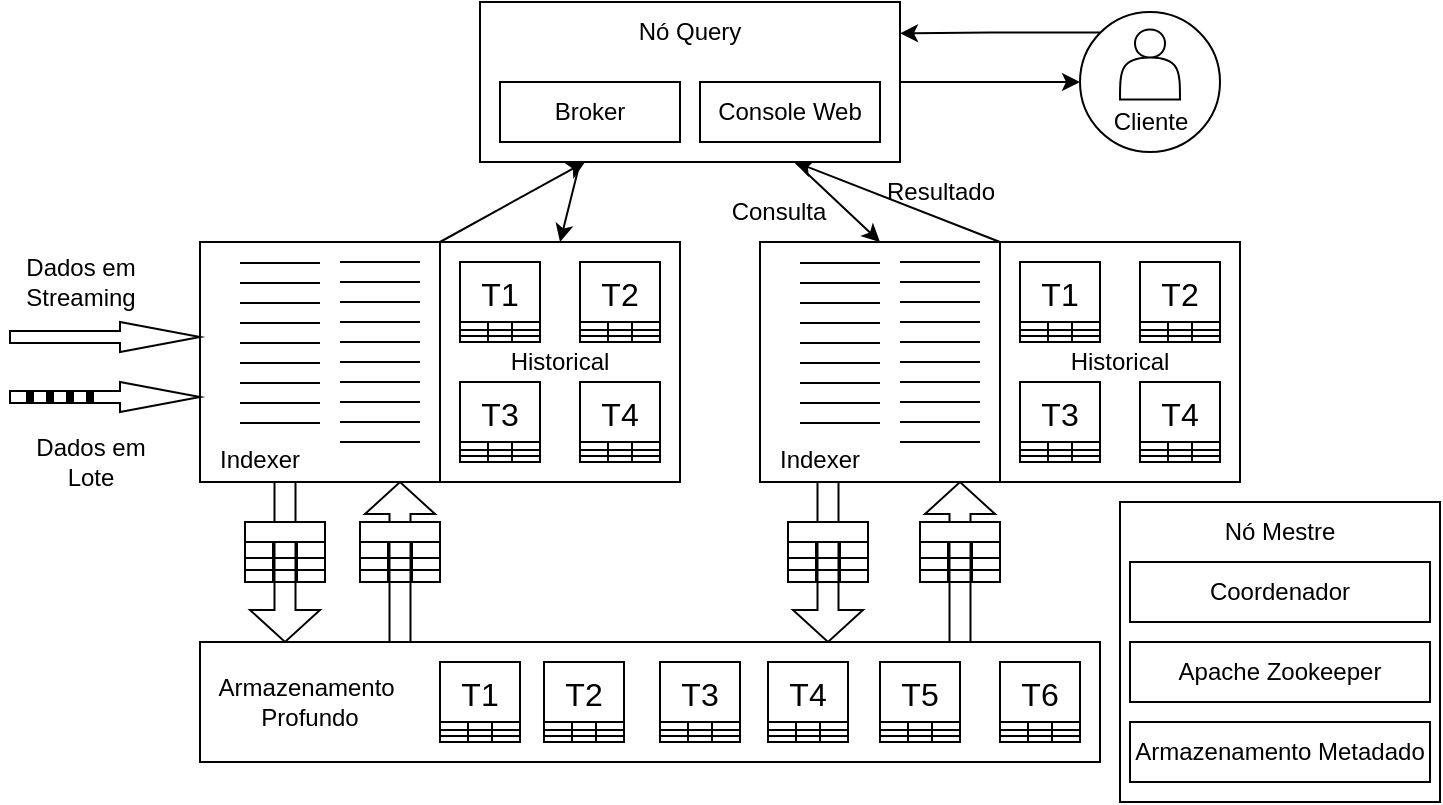 <mxfile version="21.1.2" type="github">
  <diagram name="Página-1" id="OY3IVHLWM3ku5iCI1eiu">
    <mxGraphModel dx="890" dy="398" grid="1" gridSize="10" guides="1" tooltips="1" connect="1" arrows="1" fold="1" page="1" pageScale="1" pageWidth="827" pageHeight="1169" math="0" shadow="0">
      <root>
        <mxCell id="0" />
        <mxCell id="1" parent="0" />
        <mxCell id="7hdt7lljPyfR1eicb4f4-16" value="" style="group" vertex="1" connectable="0" parent="1">
          <mxGeometry x="120" y="200" width="240" height="200" as="geometry" />
        </mxCell>
        <mxCell id="7hdt7lljPyfR1eicb4f4-14" value="" style="rounded=0;whiteSpace=wrap;html=1;" vertex="1" parent="7hdt7lljPyfR1eicb4f4-16">
          <mxGeometry width="120" height="120" as="geometry" />
        </mxCell>
        <mxCell id="7hdt7lljPyfR1eicb4f4-15" value="" style="rounded=0;whiteSpace=wrap;html=1;" vertex="1" parent="7hdt7lljPyfR1eicb4f4-16">
          <mxGeometry x="120" width="120" height="120" as="geometry" />
        </mxCell>
        <mxCell id="7hdt7lljPyfR1eicb4f4-17" value="T1" style="shape=table;startSize=30;container=1;collapsible=0;childLayout=tableLayout;strokeColor=default;fontSize=16;" vertex="1" parent="7hdt7lljPyfR1eicb4f4-16">
          <mxGeometry x="130" y="10" width="40" height="40" as="geometry" />
        </mxCell>
        <mxCell id="7hdt7lljPyfR1eicb4f4-18" value="" style="shape=tableRow;horizontal=0;startSize=0;swimlaneHead=0;swimlaneBody=0;strokeColor=inherit;top=0;left=0;bottom=0;right=0;collapsible=0;dropTarget=0;fillColor=none;points=[[0,0.5],[1,0.5]];portConstraint=eastwest;fontSize=16;" vertex="1" parent="7hdt7lljPyfR1eicb4f4-17">
          <mxGeometry y="30" width="40" height="4" as="geometry" />
        </mxCell>
        <mxCell id="7hdt7lljPyfR1eicb4f4-19" value="" style="shape=partialRectangle;html=1;whiteSpace=wrap;connectable=0;strokeColor=inherit;overflow=hidden;fillColor=none;top=0;left=0;bottom=0;right=0;pointerEvents=1;fontSize=16;" vertex="1" parent="7hdt7lljPyfR1eicb4f4-18">
          <mxGeometry width="14" height="4" as="geometry">
            <mxRectangle width="14" height="4" as="alternateBounds" />
          </mxGeometry>
        </mxCell>
        <mxCell id="7hdt7lljPyfR1eicb4f4-20" value="" style="shape=partialRectangle;html=1;whiteSpace=wrap;connectable=0;strokeColor=inherit;overflow=hidden;fillColor=none;top=0;left=0;bottom=0;right=0;pointerEvents=1;fontSize=16;" vertex="1" parent="7hdt7lljPyfR1eicb4f4-18">
          <mxGeometry x="14" width="12" height="4" as="geometry">
            <mxRectangle width="12" height="4" as="alternateBounds" />
          </mxGeometry>
        </mxCell>
        <mxCell id="7hdt7lljPyfR1eicb4f4-21" value="" style="shape=partialRectangle;html=1;whiteSpace=wrap;connectable=0;strokeColor=inherit;overflow=hidden;fillColor=none;top=0;left=0;bottom=0;right=0;pointerEvents=1;fontSize=16;" vertex="1" parent="7hdt7lljPyfR1eicb4f4-18">
          <mxGeometry x="26" width="14" height="4" as="geometry">
            <mxRectangle width="14" height="4" as="alternateBounds" />
          </mxGeometry>
        </mxCell>
        <mxCell id="7hdt7lljPyfR1eicb4f4-22" value="" style="shape=tableRow;horizontal=0;startSize=0;swimlaneHead=0;swimlaneBody=0;strokeColor=inherit;top=0;left=0;bottom=0;right=0;collapsible=0;dropTarget=0;fillColor=none;points=[[0,0.5],[1,0.5]];portConstraint=eastwest;fontSize=16;" vertex="1" parent="7hdt7lljPyfR1eicb4f4-17">
          <mxGeometry y="34" width="40" height="3" as="geometry" />
        </mxCell>
        <mxCell id="7hdt7lljPyfR1eicb4f4-23" value="" style="shape=partialRectangle;html=1;whiteSpace=wrap;connectable=0;strokeColor=inherit;overflow=hidden;fillColor=none;top=0;left=0;bottom=0;right=0;pointerEvents=1;fontSize=16;" vertex="1" parent="7hdt7lljPyfR1eicb4f4-22">
          <mxGeometry width="14" height="3" as="geometry">
            <mxRectangle width="14" height="3" as="alternateBounds" />
          </mxGeometry>
        </mxCell>
        <mxCell id="7hdt7lljPyfR1eicb4f4-24" value="" style="shape=partialRectangle;html=1;whiteSpace=wrap;connectable=0;strokeColor=inherit;overflow=hidden;fillColor=none;top=0;left=0;bottom=0;right=0;pointerEvents=1;fontSize=16;" vertex="1" parent="7hdt7lljPyfR1eicb4f4-22">
          <mxGeometry x="14" width="12" height="3" as="geometry">
            <mxRectangle width="12" height="3" as="alternateBounds" />
          </mxGeometry>
        </mxCell>
        <mxCell id="7hdt7lljPyfR1eicb4f4-25" value="" style="shape=partialRectangle;html=1;whiteSpace=wrap;connectable=0;strokeColor=inherit;overflow=hidden;fillColor=none;top=0;left=0;bottom=0;right=0;pointerEvents=1;fontSize=16;" vertex="1" parent="7hdt7lljPyfR1eicb4f4-22">
          <mxGeometry x="26" width="14" height="3" as="geometry">
            <mxRectangle width="14" height="3" as="alternateBounds" />
          </mxGeometry>
        </mxCell>
        <mxCell id="7hdt7lljPyfR1eicb4f4-26" value="" style="shape=tableRow;horizontal=0;startSize=0;swimlaneHead=0;swimlaneBody=0;strokeColor=inherit;top=0;left=0;bottom=0;right=0;collapsible=0;dropTarget=0;fillColor=none;points=[[0,0.5],[1,0.5]];portConstraint=eastwest;fontSize=16;" vertex="1" parent="7hdt7lljPyfR1eicb4f4-17">
          <mxGeometry y="37" width="40" height="3" as="geometry" />
        </mxCell>
        <mxCell id="7hdt7lljPyfR1eicb4f4-27" value="" style="shape=partialRectangle;html=1;whiteSpace=wrap;connectable=0;strokeColor=inherit;overflow=hidden;fillColor=none;top=0;left=0;bottom=0;right=0;pointerEvents=1;fontSize=16;" vertex="1" parent="7hdt7lljPyfR1eicb4f4-26">
          <mxGeometry width="14" height="3" as="geometry">
            <mxRectangle width="14" height="3" as="alternateBounds" />
          </mxGeometry>
        </mxCell>
        <mxCell id="7hdt7lljPyfR1eicb4f4-28" value="" style="shape=partialRectangle;html=1;whiteSpace=wrap;connectable=0;strokeColor=inherit;overflow=hidden;fillColor=none;top=0;left=0;bottom=0;right=0;pointerEvents=1;fontSize=16;" vertex="1" parent="7hdt7lljPyfR1eicb4f4-26">
          <mxGeometry x="14" width="12" height="3" as="geometry">
            <mxRectangle width="12" height="3" as="alternateBounds" />
          </mxGeometry>
        </mxCell>
        <mxCell id="7hdt7lljPyfR1eicb4f4-29" value="" style="shape=partialRectangle;html=1;whiteSpace=wrap;connectable=0;strokeColor=inherit;overflow=hidden;fillColor=none;top=0;left=0;bottom=0;right=0;pointerEvents=1;fontSize=16;" vertex="1" parent="7hdt7lljPyfR1eicb4f4-26">
          <mxGeometry x="26" width="14" height="3" as="geometry">
            <mxRectangle width="14" height="3" as="alternateBounds" />
          </mxGeometry>
        </mxCell>
        <mxCell id="7hdt7lljPyfR1eicb4f4-30" value="T2" style="shape=table;startSize=30;container=1;collapsible=0;childLayout=tableLayout;strokeColor=default;fontSize=16;" vertex="1" parent="7hdt7lljPyfR1eicb4f4-16">
          <mxGeometry x="190" y="10" width="40" height="40" as="geometry" />
        </mxCell>
        <mxCell id="7hdt7lljPyfR1eicb4f4-31" value="" style="shape=tableRow;horizontal=0;startSize=0;swimlaneHead=0;swimlaneBody=0;strokeColor=inherit;top=0;left=0;bottom=0;right=0;collapsible=0;dropTarget=0;fillColor=none;points=[[0,0.5],[1,0.5]];portConstraint=eastwest;fontSize=16;" vertex="1" parent="7hdt7lljPyfR1eicb4f4-30">
          <mxGeometry y="30" width="40" height="4" as="geometry" />
        </mxCell>
        <mxCell id="7hdt7lljPyfR1eicb4f4-32" value="" style="shape=partialRectangle;html=1;whiteSpace=wrap;connectable=0;strokeColor=inherit;overflow=hidden;fillColor=none;top=0;left=0;bottom=0;right=0;pointerEvents=1;fontSize=16;" vertex="1" parent="7hdt7lljPyfR1eicb4f4-31">
          <mxGeometry width="14" height="4" as="geometry">
            <mxRectangle width="14" height="4" as="alternateBounds" />
          </mxGeometry>
        </mxCell>
        <mxCell id="7hdt7lljPyfR1eicb4f4-33" value="" style="shape=partialRectangle;html=1;whiteSpace=wrap;connectable=0;strokeColor=inherit;overflow=hidden;fillColor=none;top=0;left=0;bottom=0;right=0;pointerEvents=1;fontSize=16;" vertex="1" parent="7hdt7lljPyfR1eicb4f4-31">
          <mxGeometry x="14" width="12" height="4" as="geometry">
            <mxRectangle width="12" height="4" as="alternateBounds" />
          </mxGeometry>
        </mxCell>
        <mxCell id="7hdt7lljPyfR1eicb4f4-34" value="" style="shape=partialRectangle;html=1;whiteSpace=wrap;connectable=0;strokeColor=inherit;overflow=hidden;fillColor=none;top=0;left=0;bottom=0;right=0;pointerEvents=1;fontSize=16;" vertex="1" parent="7hdt7lljPyfR1eicb4f4-31">
          <mxGeometry x="26" width="14" height="4" as="geometry">
            <mxRectangle width="14" height="4" as="alternateBounds" />
          </mxGeometry>
        </mxCell>
        <mxCell id="7hdt7lljPyfR1eicb4f4-35" value="" style="shape=tableRow;horizontal=0;startSize=0;swimlaneHead=0;swimlaneBody=0;strokeColor=inherit;top=0;left=0;bottom=0;right=0;collapsible=0;dropTarget=0;fillColor=none;points=[[0,0.5],[1,0.5]];portConstraint=eastwest;fontSize=16;" vertex="1" parent="7hdt7lljPyfR1eicb4f4-30">
          <mxGeometry y="34" width="40" height="3" as="geometry" />
        </mxCell>
        <mxCell id="7hdt7lljPyfR1eicb4f4-36" value="" style="shape=partialRectangle;html=1;whiteSpace=wrap;connectable=0;strokeColor=inherit;overflow=hidden;fillColor=none;top=0;left=0;bottom=0;right=0;pointerEvents=1;fontSize=16;" vertex="1" parent="7hdt7lljPyfR1eicb4f4-35">
          <mxGeometry width="14" height="3" as="geometry">
            <mxRectangle width="14" height="3" as="alternateBounds" />
          </mxGeometry>
        </mxCell>
        <mxCell id="7hdt7lljPyfR1eicb4f4-37" value="" style="shape=partialRectangle;html=1;whiteSpace=wrap;connectable=0;strokeColor=inherit;overflow=hidden;fillColor=none;top=0;left=0;bottom=0;right=0;pointerEvents=1;fontSize=16;" vertex="1" parent="7hdt7lljPyfR1eicb4f4-35">
          <mxGeometry x="14" width="12" height="3" as="geometry">
            <mxRectangle width="12" height="3" as="alternateBounds" />
          </mxGeometry>
        </mxCell>
        <mxCell id="7hdt7lljPyfR1eicb4f4-38" value="" style="shape=partialRectangle;html=1;whiteSpace=wrap;connectable=0;strokeColor=inherit;overflow=hidden;fillColor=none;top=0;left=0;bottom=0;right=0;pointerEvents=1;fontSize=16;" vertex="1" parent="7hdt7lljPyfR1eicb4f4-35">
          <mxGeometry x="26" width="14" height="3" as="geometry">
            <mxRectangle width="14" height="3" as="alternateBounds" />
          </mxGeometry>
        </mxCell>
        <mxCell id="7hdt7lljPyfR1eicb4f4-39" value="" style="shape=tableRow;horizontal=0;startSize=0;swimlaneHead=0;swimlaneBody=0;strokeColor=inherit;top=0;left=0;bottom=0;right=0;collapsible=0;dropTarget=0;fillColor=none;points=[[0,0.5],[1,0.5]];portConstraint=eastwest;fontSize=16;" vertex="1" parent="7hdt7lljPyfR1eicb4f4-30">
          <mxGeometry y="37" width="40" height="3" as="geometry" />
        </mxCell>
        <mxCell id="7hdt7lljPyfR1eicb4f4-40" value="" style="shape=partialRectangle;html=1;whiteSpace=wrap;connectable=0;strokeColor=inherit;overflow=hidden;fillColor=none;top=0;left=0;bottom=0;right=0;pointerEvents=1;fontSize=16;" vertex="1" parent="7hdt7lljPyfR1eicb4f4-39">
          <mxGeometry width="14" height="3" as="geometry">
            <mxRectangle width="14" height="3" as="alternateBounds" />
          </mxGeometry>
        </mxCell>
        <mxCell id="7hdt7lljPyfR1eicb4f4-41" value="" style="shape=partialRectangle;html=1;whiteSpace=wrap;connectable=0;strokeColor=inherit;overflow=hidden;fillColor=none;top=0;left=0;bottom=0;right=0;pointerEvents=1;fontSize=16;" vertex="1" parent="7hdt7lljPyfR1eicb4f4-39">
          <mxGeometry x="14" width="12" height="3" as="geometry">
            <mxRectangle width="12" height="3" as="alternateBounds" />
          </mxGeometry>
        </mxCell>
        <mxCell id="7hdt7lljPyfR1eicb4f4-42" value="" style="shape=partialRectangle;html=1;whiteSpace=wrap;connectable=0;strokeColor=inherit;overflow=hidden;fillColor=none;top=0;left=0;bottom=0;right=0;pointerEvents=1;fontSize=16;" vertex="1" parent="7hdt7lljPyfR1eicb4f4-39">
          <mxGeometry x="26" width="14" height="3" as="geometry">
            <mxRectangle width="14" height="3" as="alternateBounds" />
          </mxGeometry>
        </mxCell>
        <mxCell id="7hdt7lljPyfR1eicb4f4-43" value="T3" style="shape=table;startSize=30;container=1;collapsible=0;childLayout=tableLayout;strokeColor=default;fontSize=16;" vertex="1" parent="7hdt7lljPyfR1eicb4f4-16">
          <mxGeometry x="130" y="70" width="40" height="40" as="geometry" />
        </mxCell>
        <mxCell id="7hdt7lljPyfR1eicb4f4-44" value="" style="shape=tableRow;horizontal=0;startSize=0;swimlaneHead=0;swimlaneBody=0;strokeColor=inherit;top=0;left=0;bottom=0;right=0;collapsible=0;dropTarget=0;fillColor=none;points=[[0,0.5],[1,0.5]];portConstraint=eastwest;fontSize=16;" vertex="1" parent="7hdt7lljPyfR1eicb4f4-43">
          <mxGeometry y="30" width="40" height="4" as="geometry" />
        </mxCell>
        <mxCell id="7hdt7lljPyfR1eicb4f4-45" value="" style="shape=partialRectangle;html=1;whiteSpace=wrap;connectable=0;strokeColor=inherit;overflow=hidden;fillColor=none;top=0;left=0;bottom=0;right=0;pointerEvents=1;fontSize=16;" vertex="1" parent="7hdt7lljPyfR1eicb4f4-44">
          <mxGeometry width="14" height="4" as="geometry">
            <mxRectangle width="14" height="4" as="alternateBounds" />
          </mxGeometry>
        </mxCell>
        <mxCell id="7hdt7lljPyfR1eicb4f4-46" value="" style="shape=partialRectangle;html=1;whiteSpace=wrap;connectable=0;strokeColor=inherit;overflow=hidden;fillColor=none;top=0;left=0;bottom=0;right=0;pointerEvents=1;fontSize=16;" vertex="1" parent="7hdt7lljPyfR1eicb4f4-44">
          <mxGeometry x="14" width="12" height="4" as="geometry">
            <mxRectangle width="12" height="4" as="alternateBounds" />
          </mxGeometry>
        </mxCell>
        <mxCell id="7hdt7lljPyfR1eicb4f4-47" value="" style="shape=partialRectangle;html=1;whiteSpace=wrap;connectable=0;strokeColor=inherit;overflow=hidden;fillColor=none;top=0;left=0;bottom=0;right=0;pointerEvents=1;fontSize=16;" vertex="1" parent="7hdt7lljPyfR1eicb4f4-44">
          <mxGeometry x="26" width="14" height="4" as="geometry">
            <mxRectangle width="14" height="4" as="alternateBounds" />
          </mxGeometry>
        </mxCell>
        <mxCell id="7hdt7lljPyfR1eicb4f4-48" value="" style="shape=tableRow;horizontal=0;startSize=0;swimlaneHead=0;swimlaneBody=0;strokeColor=inherit;top=0;left=0;bottom=0;right=0;collapsible=0;dropTarget=0;fillColor=none;points=[[0,0.5],[1,0.5]];portConstraint=eastwest;fontSize=16;" vertex="1" parent="7hdt7lljPyfR1eicb4f4-43">
          <mxGeometry y="34" width="40" height="3" as="geometry" />
        </mxCell>
        <mxCell id="7hdt7lljPyfR1eicb4f4-49" value="" style="shape=partialRectangle;html=1;whiteSpace=wrap;connectable=0;strokeColor=inherit;overflow=hidden;fillColor=none;top=0;left=0;bottom=0;right=0;pointerEvents=1;fontSize=16;" vertex="1" parent="7hdt7lljPyfR1eicb4f4-48">
          <mxGeometry width="14" height="3" as="geometry">
            <mxRectangle width="14" height="3" as="alternateBounds" />
          </mxGeometry>
        </mxCell>
        <mxCell id="7hdt7lljPyfR1eicb4f4-50" value="" style="shape=partialRectangle;html=1;whiteSpace=wrap;connectable=0;strokeColor=inherit;overflow=hidden;fillColor=none;top=0;left=0;bottom=0;right=0;pointerEvents=1;fontSize=16;" vertex="1" parent="7hdt7lljPyfR1eicb4f4-48">
          <mxGeometry x="14" width="12" height="3" as="geometry">
            <mxRectangle width="12" height="3" as="alternateBounds" />
          </mxGeometry>
        </mxCell>
        <mxCell id="7hdt7lljPyfR1eicb4f4-51" value="" style="shape=partialRectangle;html=1;whiteSpace=wrap;connectable=0;strokeColor=inherit;overflow=hidden;fillColor=none;top=0;left=0;bottom=0;right=0;pointerEvents=1;fontSize=16;" vertex="1" parent="7hdt7lljPyfR1eicb4f4-48">
          <mxGeometry x="26" width="14" height="3" as="geometry">
            <mxRectangle width="14" height="3" as="alternateBounds" />
          </mxGeometry>
        </mxCell>
        <mxCell id="7hdt7lljPyfR1eicb4f4-52" value="" style="shape=tableRow;horizontal=0;startSize=0;swimlaneHead=0;swimlaneBody=0;strokeColor=inherit;top=0;left=0;bottom=0;right=0;collapsible=0;dropTarget=0;fillColor=none;points=[[0,0.5],[1,0.5]];portConstraint=eastwest;fontSize=16;" vertex="1" parent="7hdt7lljPyfR1eicb4f4-43">
          <mxGeometry y="37" width="40" height="3" as="geometry" />
        </mxCell>
        <mxCell id="7hdt7lljPyfR1eicb4f4-53" value="" style="shape=partialRectangle;html=1;whiteSpace=wrap;connectable=0;strokeColor=inherit;overflow=hidden;fillColor=none;top=0;left=0;bottom=0;right=0;pointerEvents=1;fontSize=16;" vertex="1" parent="7hdt7lljPyfR1eicb4f4-52">
          <mxGeometry width="14" height="3" as="geometry">
            <mxRectangle width="14" height="3" as="alternateBounds" />
          </mxGeometry>
        </mxCell>
        <mxCell id="7hdt7lljPyfR1eicb4f4-54" value="" style="shape=partialRectangle;html=1;whiteSpace=wrap;connectable=0;strokeColor=inherit;overflow=hidden;fillColor=none;top=0;left=0;bottom=0;right=0;pointerEvents=1;fontSize=16;" vertex="1" parent="7hdt7lljPyfR1eicb4f4-52">
          <mxGeometry x="14" width="12" height="3" as="geometry">
            <mxRectangle width="12" height="3" as="alternateBounds" />
          </mxGeometry>
        </mxCell>
        <mxCell id="7hdt7lljPyfR1eicb4f4-55" value="" style="shape=partialRectangle;html=1;whiteSpace=wrap;connectable=0;strokeColor=inherit;overflow=hidden;fillColor=none;top=0;left=0;bottom=0;right=0;pointerEvents=1;fontSize=16;" vertex="1" parent="7hdt7lljPyfR1eicb4f4-52">
          <mxGeometry x="26" width="14" height="3" as="geometry">
            <mxRectangle width="14" height="3" as="alternateBounds" />
          </mxGeometry>
        </mxCell>
        <mxCell id="7hdt7lljPyfR1eicb4f4-56" value="T4" style="shape=table;startSize=30;container=1;collapsible=0;childLayout=tableLayout;strokeColor=default;fontSize=16;" vertex="1" parent="7hdt7lljPyfR1eicb4f4-16">
          <mxGeometry x="190" y="70" width="40" height="40" as="geometry" />
        </mxCell>
        <mxCell id="7hdt7lljPyfR1eicb4f4-57" value="" style="shape=tableRow;horizontal=0;startSize=0;swimlaneHead=0;swimlaneBody=0;strokeColor=inherit;top=0;left=0;bottom=0;right=0;collapsible=0;dropTarget=0;fillColor=none;points=[[0,0.5],[1,0.5]];portConstraint=eastwest;fontSize=16;" vertex="1" parent="7hdt7lljPyfR1eicb4f4-56">
          <mxGeometry y="30" width="40" height="4" as="geometry" />
        </mxCell>
        <mxCell id="7hdt7lljPyfR1eicb4f4-58" value="" style="shape=partialRectangle;html=1;whiteSpace=wrap;connectable=0;strokeColor=inherit;overflow=hidden;fillColor=none;top=0;left=0;bottom=0;right=0;pointerEvents=1;fontSize=16;" vertex="1" parent="7hdt7lljPyfR1eicb4f4-57">
          <mxGeometry width="14" height="4" as="geometry">
            <mxRectangle width="14" height="4" as="alternateBounds" />
          </mxGeometry>
        </mxCell>
        <mxCell id="7hdt7lljPyfR1eicb4f4-59" value="" style="shape=partialRectangle;html=1;whiteSpace=wrap;connectable=0;strokeColor=inherit;overflow=hidden;fillColor=none;top=0;left=0;bottom=0;right=0;pointerEvents=1;fontSize=16;" vertex="1" parent="7hdt7lljPyfR1eicb4f4-57">
          <mxGeometry x="14" width="12" height="4" as="geometry">
            <mxRectangle width="12" height="4" as="alternateBounds" />
          </mxGeometry>
        </mxCell>
        <mxCell id="7hdt7lljPyfR1eicb4f4-60" value="" style="shape=partialRectangle;html=1;whiteSpace=wrap;connectable=0;strokeColor=inherit;overflow=hidden;fillColor=none;top=0;left=0;bottom=0;right=0;pointerEvents=1;fontSize=16;" vertex="1" parent="7hdt7lljPyfR1eicb4f4-57">
          <mxGeometry x="26" width="14" height="4" as="geometry">
            <mxRectangle width="14" height="4" as="alternateBounds" />
          </mxGeometry>
        </mxCell>
        <mxCell id="7hdt7lljPyfR1eicb4f4-61" value="" style="shape=tableRow;horizontal=0;startSize=0;swimlaneHead=0;swimlaneBody=0;strokeColor=inherit;top=0;left=0;bottom=0;right=0;collapsible=0;dropTarget=0;fillColor=none;points=[[0,0.5],[1,0.5]];portConstraint=eastwest;fontSize=16;" vertex="1" parent="7hdt7lljPyfR1eicb4f4-56">
          <mxGeometry y="34" width="40" height="3" as="geometry" />
        </mxCell>
        <mxCell id="7hdt7lljPyfR1eicb4f4-62" value="" style="shape=partialRectangle;html=1;whiteSpace=wrap;connectable=0;strokeColor=inherit;overflow=hidden;fillColor=none;top=0;left=0;bottom=0;right=0;pointerEvents=1;fontSize=16;" vertex="1" parent="7hdt7lljPyfR1eicb4f4-61">
          <mxGeometry width="14" height="3" as="geometry">
            <mxRectangle width="14" height="3" as="alternateBounds" />
          </mxGeometry>
        </mxCell>
        <mxCell id="7hdt7lljPyfR1eicb4f4-63" value="" style="shape=partialRectangle;html=1;whiteSpace=wrap;connectable=0;strokeColor=inherit;overflow=hidden;fillColor=none;top=0;left=0;bottom=0;right=0;pointerEvents=1;fontSize=16;" vertex="1" parent="7hdt7lljPyfR1eicb4f4-61">
          <mxGeometry x="14" width="12" height="3" as="geometry">
            <mxRectangle width="12" height="3" as="alternateBounds" />
          </mxGeometry>
        </mxCell>
        <mxCell id="7hdt7lljPyfR1eicb4f4-64" value="" style="shape=partialRectangle;html=1;whiteSpace=wrap;connectable=0;strokeColor=inherit;overflow=hidden;fillColor=none;top=0;left=0;bottom=0;right=0;pointerEvents=1;fontSize=16;" vertex="1" parent="7hdt7lljPyfR1eicb4f4-61">
          <mxGeometry x="26" width="14" height="3" as="geometry">
            <mxRectangle width="14" height="3" as="alternateBounds" />
          </mxGeometry>
        </mxCell>
        <mxCell id="7hdt7lljPyfR1eicb4f4-65" value="" style="shape=tableRow;horizontal=0;startSize=0;swimlaneHead=0;swimlaneBody=0;strokeColor=inherit;top=0;left=0;bottom=0;right=0;collapsible=0;dropTarget=0;fillColor=none;points=[[0,0.5],[1,0.5]];portConstraint=eastwest;fontSize=16;" vertex="1" parent="7hdt7lljPyfR1eicb4f4-56">
          <mxGeometry y="37" width="40" height="3" as="geometry" />
        </mxCell>
        <mxCell id="7hdt7lljPyfR1eicb4f4-66" value="" style="shape=partialRectangle;html=1;whiteSpace=wrap;connectable=0;strokeColor=inherit;overflow=hidden;fillColor=none;top=0;left=0;bottom=0;right=0;pointerEvents=1;fontSize=16;" vertex="1" parent="7hdt7lljPyfR1eicb4f4-65">
          <mxGeometry width="14" height="3" as="geometry">
            <mxRectangle width="14" height="3" as="alternateBounds" />
          </mxGeometry>
        </mxCell>
        <mxCell id="7hdt7lljPyfR1eicb4f4-67" value="" style="shape=partialRectangle;html=1;whiteSpace=wrap;connectable=0;strokeColor=inherit;overflow=hidden;fillColor=none;top=0;left=0;bottom=0;right=0;pointerEvents=1;fontSize=16;" vertex="1" parent="7hdt7lljPyfR1eicb4f4-65">
          <mxGeometry x="14" width="12" height="3" as="geometry">
            <mxRectangle width="12" height="3" as="alternateBounds" />
          </mxGeometry>
        </mxCell>
        <mxCell id="7hdt7lljPyfR1eicb4f4-68" value="" style="shape=partialRectangle;html=1;whiteSpace=wrap;connectable=0;strokeColor=inherit;overflow=hidden;fillColor=none;top=0;left=0;bottom=0;right=0;pointerEvents=1;fontSize=16;" vertex="1" parent="7hdt7lljPyfR1eicb4f4-65">
          <mxGeometry x="26" width="14" height="3" as="geometry">
            <mxRectangle width="14" height="3" as="alternateBounds" />
          </mxGeometry>
        </mxCell>
        <mxCell id="7hdt7lljPyfR1eicb4f4-69" value="" style="endArrow=none;html=1;rounded=0;" edge="1" parent="7hdt7lljPyfR1eicb4f4-16">
          <mxGeometry width="50" height="50" relative="1" as="geometry">
            <mxPoint x="20" y="60.48" as="sourcePoint" />
            <mxPoint x="60" y="60.48" as="targetPoint" />
          </mxGeometry>
        </mxCell>
        <mxCell id="7hdt7lljPyfR1eicb4f4-70" value="" style="endArrow=none;html=1;rounded=0;" edge="1" parent="7hdt7lljPyfR1eicb4f4-16">
          <mxGeometry width="50" height="50" relative="1" as="geometry">
            <mxPoint x="20" y="70.48" as="sourcePoint" />
            <mxPoint x="60" y="70.48" as="targetPoint" />
          </mxGeometry>
        </mxCell>
        <mxCell id="7hdt7lljPyfR1eicb4f4-71" value="" style="endArrow=none;html=1;rounded=0;" edge="1" parent="7hdt7lljPyfR1eicb4f4-16">
          <mxGeometry width="50" height="50" relative="1" as="geometry">
            <mxPoint x="20" y="80.48" as="sourcePoint" />
            <mxPoint x="60" y="80.48" as="targetPoint" />
          </mxGeometry>
        </mxCell>
        <mxCell id="7hdt7lljPyfR1eicb4f4-72" value="" style="endArrow=none;html=1;rounded=0;" edge="1" parent="7hdt7lljPyfR1eicb4f4-16">
          <mxGeometry width="50" height="50" relative="1" as="geometry">
            <mxPoint x="20" y="90.48" as="sourcePoint" />
            <mxPoint x="60" y="90.48" as="targetPoint" />
          </mxGeometry>
        </mxCell>
        <mxCell id="7hdt7lljPyfR1eicb4f4-73" value="" style="endArrow=none;html=1;rounded=0;" edge="1" parent="7hdt7lljPyfR1eicb4f4-16" source="7hdt7lljPyfR1eicb4f4-89">
          <mxGeometry width="50" height="50" relative="1" as="geometry">
            <mxPoint x="20" y="100.48" as="sourcePoint" />
            <mxPoint x="60" y="100.48" as="targetPoint" />
          </mxGeometry>
        </mxCell>
        <mxCell id="7hdt7lljPyfR1eicb4f4-74" value="" style="endArrow=none;html=1;rounded=0;" edge="1" parent="7hdt7lljPyfR1eicb4f4-16">
          <mxGeometry width="50" height="50" relative="1" as="geometry">
            <mxPoint x="20" y="10.48" as="sourcePoint" />
            <mxPoint x="60" y="10.48" as="targetPoint" />
          </mxGeometry>
        </mxCell>
        <mxCell id="7hdt7lljPyfR1eicb4f4-75" value="" style="endArrow=none;html=1;rounded=0;" edge="1" parent="7hdt7lljPyfR1eicb4f4-16">
          <mxGeometry width="50" height="50" relative="1" as="geometry">
            <mxPoint x="20" y="20.48" as="sourcePoint" />
            <mxPoint x="60" y="20.48" as="targetPoint" />
          </mxGeometry>
        </mxCell>
        <mxCell id="7hdt7lljPyfR1eicb4f4-76" value="" style="endArrow=none;html=1;rounded=0;" edge="1" parent="7hdt7lljPyfR1eicb4f4-16">
          <mxGeometry width="50" height="50" relative="1" as="geometry">
            <mxPoint x="20" y="30.48" as="sourcePoint" />
            <mxPoint x="60" y="30.48" as="targetPoint" />
          </mxGeometry>
        </mxCell>
        <mxCell id="7hdt7lljPyfR1eicb4f4-77" value="" style="endArrow=none;html=1;rounded=0;" edge="1" parent="7hdt7lljPyfR1eicb4f4-16">
          <mxGeometry width="50" height="50" relative="1" as="geometry">
            <mxPoint x="20" y="40.48" as="sourcePoint" />
            <mxPoint x="60" y="40.48" as="targetPoint" />
          </mxGeometry>
        </mxCell>
        <mxCell id="7hdt7lljPyfR1eicb4f4-78" value="" style="endArrow=none;html=1;rounded=0;" edge="1" parent="7hdt7lljPyfR1eicb4f4-16">
          <mxGeometry width="50" height="50" relative="1" as="geometry">
            <mxPoint x="20" y="50.48" as="sourcePoint" />
            <mxPoint x="60" y="50.48" as="targetPoint" />
          </mxGeometry>
        </mxCell>
        <mxCell id="7hdt7lljPyfR1eicb4f4-79" value="" style="endArrow=none;html=1;rounded=0;" edge="1" parent="7hdt7lljPyfR1eicb4f4-16">
          <mxGeometry width="50" height="50" relative="1" as="geometry">
            <mxPoint x="70" y="60" as="sourcePoint" />
            <mxPoint x="110" y="60" as="targetPoint" />
          </mxGeometry>
        </mxCell>
        <mxCell id="7hdt7lljPyfR1eicb4f4-80" value="" style="endArrow=none;html=1;rounded=0;" edge="1" parent="7hdt7lljPyfR1eicb4f4-16">
          <mxGeometry width="50" height="50" relative="1" as="geometry">
            <mxPoint x="70" y="70" as="sourcePoint" />
            <mxPoint x="110" y="70" as="targetPoint" />
          </mxGeometry>
        </mxCell>
        <mxCell id="7hdt7lljPyfR1eicb4f4-81" value="" style="endArrow=none;html=1;rounded=0;" edge="1" parent="7hdt7lljPyfR1eicb4f4-16">
          <mxGeometry width="50" height="50" relative="1" as="geometry">
            <mxPoint x="70" y="80" as="sourcePoint" />
            <mxPoint x="110" y="80" as="targetPoint" />
          </mxGeometry>
        </mxCell>
        <mxCell id="7hdt7lljPyfR1eicb4f4-82" value="" style="endArrow=none;html=1;rounded=0;" edge="1" parent="7hdt7lljPyfR1eicb4f4-16">
          <mxGeometry width="50" height="50" relative="1" as="geometry">
            <mxPoint x="70" y="90" as="sourcePoint" />
            <mxPoint x="110" y="90" as="targetPoint" />
          </mxGeometry>
        </mxCell>
        <mxCell id="7hdt7lljPyfR1eicb4f4-83" value="" style="endArrow=none;html=1;rounded=0;" edge="1" parent="7hdt7lljPyfR1eicb4f4-16">
          <mxGeometry width="50" height="50" relative="1" as="geometry">
            <mxPoint x="70" y="100" as="sourcePoint" />
            <mxPoint x="110" y="100" as="targetPoint" />
          </mxGeometry>
        </mxCell>
        <mxCell id="7hdt7lljPyfR1eicb4f4-84" value="" style="endArrow=none;html=1;rounded=0;" edge="1" parent="7hdt7lljPyfR1eicb4f4-16">
          <mxGeometry width="50" height="50" relative="1" as="geometry">
            <mxPoint x="70" y="10" as="sourcePoint" />
            <mxPoint x="110" y="10" as="targetPoint" />
          </mxGeometry>
        </mxCell>
        <mxCell id="7hdt7lljPyfR1eicb4f4-85" value="" style="endArrow=none;html=1;rounded=0;" edge="1" parent="7hdt7lljPyfR1eicb4f4-16">
          <mxGeometry width="50" height="50" relative="1" as="geometry">
            <mxPoint x="70" y="20" as="sourcePoint" />
            <mxPoint x="110" y="20" as="targetPoint" />
          </mxGeometry>
        </mxCell>
        <mxCell id="7hdt7lljPyfR1eicb4f4-86" value="" style="endArrow=none;html=1;rounded=0;" edge="1" parent="7hdt7lljPyfR1eicb4f4-16">
          <mxGeometry width="50" height="50" relative="1" as="geometry">
            <mxPoint x="70" y="30" as="sourcePoint" />
            <mxPoint x="110" y="30" as="targetPoint" />
          </mxGeometry>
        </mxCell>
        <mxCell id="7hdt7lljPyfR1eicb4f4-87" value="" style="endArrow=none;html=1;rounded=0;" edge="1" parent="7hdt7lljPyfR1eicb4f4-16">
          <mxGeometry width="50" height="50" relative="1" as="geometry">
            <mxPoint x="70" y="40.0" as="sourcePoint" />
            <mxPoint x="110" y="40.0" as="targetPoint" />
          </mxGeometry>
        </mxCell>
        <mxCell id="7hdt7lljPyfR1eicb4f4-88" value="" style="endArrow=none;html=1;rounded=0;" edge="1" parent="7hdt7lljPyfR1eicb4f4-16">
          <mxGeometry width="50" height="50" relative="1" as="geometry">
            <mxPoint x="70" y="50.0" as="sourcePoint" />
            <mxPoint x="110" y="50.0" as="targetPoint" />
          </mxGeometry>
        </mxCell>
        <mxCell id="7hdt7lljPyfR1eicb4f4-89" value="Indexer" style="text;html=1;strokeColor=none;fillColor=none;align=center;verticalAlign=middle;whiteSpace=wrap;rounded=0;" vertex="1" parent="7hdt7lljPyfR1eicb4f4-16">
          <mxGeometry y="93.5" width="60" height="30" as="geometry" />
        </mxCell>
        <mxCell id="7hdt7lljPyfR1eicb4f4-92" value="Historical" style="text;html=1;strokeColor=none;fillColor=none;align=center;verticalAlign=middle;whiteSpace=wrap;rounded=0;" vertex="1" parent="7hdt7lljPyfR1eicb4f4-16">
          <mxGeometry x="150" y="45" width="60" height="30" as="geometry" />
        </mxCell>
        <mxCell id="7hdt7lljPyfR1eicb4f4-420" value="" style="shape=singleArrow;direction=north;whiteSpace=wrap;html=1;" vertex="1" parent="7hdt7lljPyfR1eicb4f4-16">
          <mxGeometry x="82.5" y="120" width="35" height="80" as="geometry" />
        </mxCell>
        <mxCell id="7hdt7lljPyfR1eicb4f4-421" value="" style="shape=table;startSize=10;container=1;collapsible=0;childLayout=tableLayout;strokeColor=default;fontSize=16;" vertex="1" parent="7hdt7lljPyfR1eicb4f4-16">
          <mxGeometry x="80" y="140" width="40" height="30" as="geometry" />
        </mxCell>
        <mxCell id="7hdt7lljPyfR1eicb4f4-422" value="" style="shape=tableRow;horizontal=0;startSize=0;swimlaneHead=0;swimlaneBody=0;strokeColor=inherit;top=0;left=0;bottom=0;right=0;collapsible=0;dropTarget=0;fillColor=none;points=[[0,0.5],[1,0.5]];portConstraint=eastwest;fontSize=16;" vertex="1" parent="7hdt7lljPyfR1eicb4f4-421">
          <mxGeometry y="10" width="40" height="8" as="geometry" />
        </mxCell>
        <mxCell id="7hdt7lljPyfR1eicb4f4-423" value="" style="shape=partialRectangle;html=1;whiteSpace=wrap;connectable=0;strokeColor=inherit;overflow=hidden;fillColor=none;top=0;left=0;bottom=0;right=0;pointerEvents=1;fontSize=16;" vertex="1" parent="7hdt7lljPyfR1eicb4f4-422">
          <mxGeometry width="14" height="8" as="geometry">
            <mxRectangle width="14" height="8" as="alternateBounds" />
          </mxGeometry>
        </mxCell>
        <mxCell id="7hdt7lljPyfR1eicb4f4-424" value="" style="shape=partialRectangle;html=1;whiteSpace=wrap;connectable=0;strokeColor=inherit;overflow=hidden;fillColor=none;top=0;left=0;bottom=0;right=0;pointerEvents=1;fontSize=16;" vertex="1" parent="7hdt7lljPyfR1eicb4f4-422">
          <mxGeometry x="14" width="12" height="8" as="geometry">
            <mxRectangle width="12" height="8" as="alternateBounds" />
          </mxGeometry>
        </mxCell>
        <mxCell id="7hdt7lljPyfR1eicb4f4-425" value="" style="shape=partialRectangle;html=1;whiteSpace=wrap;connectable=0;strokeColor=inherit;overflow=hidden;fillColor=none;top=0;left=0;bottom=0;right=0;pointerEvents=1;fontSize=16;" vertex="1" parent="7hdt7lljPyfR1eicb4f4-422">
          <mxGeometry x="26" width="14" height="8" as="geometry">
            <mxRectangle width="14" height="8" as="alternateBounds" />
          </mxGeometry>
        </mxCell>
        <mxCell id="7hdt7lljPyfR1eicb4f4-426" value="" style="shape=tableRow;horizontal=0;startSize=0;swimlaneHead=0;swimlaneBody=0;strokeColor=inherit;top=0;left=0;bottom=0;right=0;collapsible=0;dropTarget=0;fillColor=none;points=[[0,0.5],[1,0.5]];portConstraint=eastwest;fontSize=16;" vertex="1" parent="7hdt7lljPyfR1eicb4f4-421">
          <mxGeometry y="18" width="40" height="6" as="geometry" />
        </mxCell>
        <mxCell id="7hdt7lljPyfR1eicb4f4-427" value="" style="shape=partialRectangle;html=1;whiteSpace=wrap;connectable=0;strokeColor=inherit;overflow=hidden;fillColor=none;top=0;left=0;bottom=0;right=0;pointerEvents=1;fontSize=16;" vertex="1" parent="7hdt7lljPyfR1eicb4f4-426">
          <mxGeometry width="14" height="6" as="geometry">
            <mxRectangle width="14" height="6" as="alternateBounds" />
          </mxGeometry>
        </mxCell>
        <mxCell id="7hdt7lljPyfR1eicb4f4-428" value="" style="shape=partialRectangle;html=1;whiteSpace=wrap;connectable=0;strokeColor=inherit;overflow=hidden;fillColor=none;top=0;left=0;bottom=0;right=0;pointerEvents=1;fontSize=16;" vertex="1" parent="7hdt7lljPyfR1eicb4f4-426">
          <mxGeometry x="14" width="12" height="6" as="geometry">
            <mxRectangle width="12" height="6" as="alternateBounds" />
          </mxGeometry>
        </mxCell>
        <mxCell id="7hdt7lljPyfR1eicb4f4-429" value="" style="shape=partialRectangle;html=1;whiteSpace=wrap;connectable=0;strokeColor=inherit;overflow=hidden;fillColor=none;top=0;left=0;bottom=0;right=0;pointerEvents=1;fontSize=16;" vertex="1" parent="7hdt7lljPyfR1eicb4f4-426">
          <mxGeometry x="26" width="14" height="6" as="geometry">
            <mxRectangle width="14" height="6" as="alternateBounds" />
          </mxGeometry>
        </mxCell>
        <mxCell id="7hdt7lljPyfR1eicb4f4-430" value="" style="shape=tableRow;horizontal=0;startSize=0;swimlaneHead=0;swimlaneBody=0;strokeColor=inherit;top=0;left=0;bottom=0;right=0;collapsible=0;dropTarget=0;fillColor=none;points=[[0,0.5],[1,0.5]];portConstraint=eastwest;fontSize=16;" vertex="1" parent="7hdt7lljPyfR1eicb4f4-421">
          <mxGeometry y="24" width="40" height="6" as="geometry" />
        </mxCell>
        <mxCell id="7hdt7lljPyfR1eicb4f4-431" value="" style="shape=partialRectangle;html=1;whiteSpace=wrap;connectable=0;strokeColor=inherit;overflow=hidden;fillColor=none;top=0;left=0;bottom=0;right=0;pointerEvents=1;fontSize=16;" vertex="1" parent="7hdt7lljPyfR1eicb4f4-430">
          <mxGeometry width="14" height="6" as="geometry">
            <mxRectangle width="14" height="6" as="alternateBounds" />
          </mxGeometry>
        </mxCell>
        <mxCell id="7hdt7lljPyfR1eicb4f4-432" value="" style="shape=partialRectangle;html=1;whiteSpace=wrap;connectable=0;strokeColor=inherit;overflow=hidden;fillColor=none;top=0;left=0;bottom=0;right=0;pointerEvents=1;fontSize=16;" vertex="1" parent="7hdt7lljPyfR1eicb4f4-430">
          <mxGeometry x="14" width="12" height="6" as="geometry">
            <mxRectangle width="12" height="6" as="alternateBounds" />
          </mxGeometry>
        </mxCell>
        <mxCell id="7hdt7lljPyfR1eicb4f4-433" value="" style="shape=partialRectangle;html=1;whiteSpace=wrap;connectable=0;strokeColor=inherit;overflow=hidden;fillColor=none;top=0;left=0;bottom=0;right=0;pointerEvents=1;fontSize=16;" vertex="1" parent="7hdt7lljPyfR1eicb4f4-430">
          <mxGeometry x="26" width="14" height="6" as="geometry">
            <mxRectangle width="14" height="6" as="alternateBounds" />
          </mxGeometry>
        </mxCell>
        <mxCell id="7hdt7lljPyfR1eicb4f4-93" value="" style="group" vertex="1" connectable="0" parent="1">
          <mxGeometry x="400" y="200" width="240" height="200" as="geometry" />
        </mxCell>
        <mxCell id="7hdt7lljPyfR1eicb4f4-94" value="" style="rounded=0;whiteSpace=wrap;html=1;" vertex="1" parent="7hdt7lljPyfR1eicb4f4-93">
          <mxGeometry width="120" height="120" as="geometry" />
        </mxCell>
        <mxCell id="7hdt7lljPyfR1eicb4f4-95" value="" style="rounded=0;whiteSpace=wrap;html=1;" vertex="1" parent="7hdt7lljPyfR1eicb4f4-93">
          <mxGeometry x="120" width="120" height="120" as="geometry" />
        </mxCell>
        <mxCell id="7hdt7lljPyfR1eicb4f4-96" value="T1" style="shape=table;startSize=30;container=1;collapsible=0;childLayout=tableLayout;strokeColor=default;fontSize=16;" vertex="1" parent="7hdt7lljPyfR1eicb4f4-93">
          <mxGeometry x="130" y="10" width="40" height="40" as="geometry" />
        </mxCell>
        <mxCell id="7hdt7lljPyfR1eicb4f4-97" value="" style="shape=tableRow;horizontal=0;startSize=0;swimlaneHead=0;swimlaneBody=0;strokeColor=inherit;top=0;left=0;bottom=0;right=0;collapsible=0;dropTarget=0;fillColor=none;points=[[0,0.5],[1,0.5]];portConstraint=eastwest;fontSize=16;" vertex="1" parent="7hdt7lljPyfR1eicb4f4-96">
          <mxGeometry y="30" width="40" height="4" as="geometry" />
        </mxCell>
        <mxCell id="7hdt7lljPyfR1eicb4f4-98" value="" style="shape=partialRectangle;html=1;whiteSpace=wrap;connectable=0;strokeColor=inherit;overflow=hidden;fillColor=none;top=0;left=0;bottom=0;right=0;pointerEvents=1;fontSize=16;" vertex="1" parent="7hdt7lljPyfR1eicb4f4-97">
          <mxGeometry width="14" height="4" as="geometry">
            <mxRectangle width="14" height="4" as="alternateBounds" />
          </mxGeometry>
        </mxCell>
        <mxCell id="7hdt7lljPyfR1eicb4f4-99" value="" style="shape=partialRectangle;html=1;whiteSpace=wrap;connectable=0;strokeColor=inherit;overflow=hidden;fillColor=none;top=0;left=0;bottom=0;right=0;pointerEvents=1;fontSize=16;" vertex="1" parent="7hdt7lljPyfR1eicb4f4-97">
          <mxGeometry x="14" width="12" height="4" as="geometry">
            <mxRectangle width="12" height="4" as="alternateBounds" />
          </mxGeometry>
        </mxCell>
        <mxCell id="7hdt7lljPyfR1eicb4f4-100" value="" style="shape=partialRectangle;html=1;whiteSpace=wrap;connectable=0;strokeColor=inherit;overflow=hidden;fillColor=none;top=0;left=0;bottom=0;right=0;pointerEvents=1;fontSize=16;" vertex="1" parent="7hdt7lljPyfR1eicb4f4-97">
          <mxGeometry x="26" width="14" height="4" as="geometry">
            <mxRectangle width="14" height="4" as="alternateBounds" />
          </mxGeometry>
        </mxCell>
        <mxCell id="7hdt7lljPyfR1eicb4f4-101" value="" style="shape=tableRow;horizontal=0;startSize=0;swimlaneHead=0;swimlaneBody=0;strokeColor=inherit;top=0;left=0;bottom=0;right=0;collapsible=0;dropTarget=0;fillColor=none;points=[[0,0.5],[1,0.5]];portConstraint=eastwest;fontSize=16;" vertex="1" parent="7hdt7lljPyfR1eicb4f4-96">
          <mxGeometry y="34" width="40" height="3" as="geometry" />
        </mxCell>
        <mxCell id="7hdt7lljPyfR1eicb4f4-102" value="" style="shape=partialRectangle;html=1;whiteSpace=wrap;connectable=0;strokeColor=inherit;overflow=hidden;fillColor=none;top=0;left=0;bottom=0;right=0;pointerEvents=1;fontSize=16;" vertex="1" parent="7hdt7lljPyfR1eicb4f4-101">
          <mxGeometry width="14" height="3" as="geometry">
            <mxRectangle width="14" height="3" as="alternateBounds" />
          </mxGeometry>
        </mxCell>
        <mxCell id="7hdt7lljPyfR1eicb4f4-103" value="" style="shape=partialRectangle;html=1;whiteSpace=wrap;connectable=0;strokeColor=inherit;overflow=hidden;fillColor=none;top=0;left=0;bottom=0;right=0;pointerEvents=1;fontSize=16;" vertex="1" parent="7hdt7lljPyfR1eicb4f4-101">
          <mxGeometry x="14" width="12" height="3" as="geometry">
            <mxRectangle width="12" height="3" as="alternateBounds" />
          </mxGeometry>
        </mxCell>
        <mxCell id="7hdt7lljPyfR1eicb4f4-104" value="" style="shape=partialRectangle;html=1;whiteSpace=wrap;connectable=0;strokeColor=inherit;overflow=hidden;fillColor=none;top=0;left=0;bottom=0;right=0;pointerEvents=1;fontSize=16;" vertex="1" parent="7hdt7lljPyfR1eicb4f4-101">
          <mxGeometry x="26" width="14" height="3" as="geometry">
            <mxRectangle width="14" height="3" as="alternateBounds" />
          </mxGeometry>
        </mxCell>
        <mxCell id="7hdt7lljPyfR1eicb4f4-105" value="" style="shape=tableRow;horizontal=0;startSize=0;swimlaneHead=0;swimlaneBody=0;strokeColor=inherit;top=0;left=0;bottom=0;right=0;collapsible=0;dropTarget=0;fillColor=none;points=[[0,0.5],[1,0.5]];portConstraint=eastwest;fontSize=16;" vertex="1" parent="7hdt7lljPyfR1eicb4f4-96">
          <mxGeometry y="37" width="40" height="3" as="geometry" />
        </mxCell>
        <mxCell id="7hdt7lljPyfR1eicb4f4-106" value="" style="shape=partialRectangle;html=1;whiteSpace=wrap;connectable=0;strokeColor=inherit;overflow=hidden;fillColor=none;top=0;left=0;bottom=0;right=0;pointerEvents=1;fontSize=16;" vertex="1" parent="7hdt7lljPyfR1eicb4f4-105">
          <mxGeometry width="14" height="3" as="geometry">
            <mxRectangle width="14" height="3" as="alternateBounds" />
          </mxGeometry>
        </mxCell>
        <mxCell id="7hdt7lljPyfR1eicb4f4-107" value="" style="shape=partialRectangle;html=1;whiteSpace=wrap;connectable=0;strokeColor=inherit;overflow=hidden;fillColor=none;top=0;left=0;bottom=0;right=0;pointerEvents=1;fontSize=16;" vertex="1" parent="7hdt7lljPyfR1eicb4f4-105">
          <mxGeometry x="14" width="12" height="3" as="geometry">
            <mxRectangle width="12" height="3" as="alternateBounds" />
          </mxGeometry>
        </mxCell>
        <mxCell id="7hdt7lljPyfR1eicb4f4-108" value="" style="shape=partialRectangle;html=1;whiteSpace=wrap;connectable=0;strokeColor=inherit;overflow=hidden;fillColor=none;top=0;left=0;bottom=0;right=0;pointerEvents=1;fontSize=16;" vertex="1" parent="7hdt7lljPyfR1eicb4f4-105">
          <mxGeometry x="26" width="14" height="3" as="geometry">
            <mxRectangle width="14" height="3" as="alternateBounds" />
          </mxGeometry>
        </mxCell>
        <mxCell id="7hdt7lljPyfR1eicb4f4-109" value="T2" style="shape=table;startSize=30;container=1;collapsible=0;childLayout=tableLayout;strokeColor=default;fontSize=16;" vertex="1" parent="7hdt7lljPyfR1eicb4f4-93">
          <mxGeometry x="190" y="10" width="40" height="40" as="geometry" />
        </mxCell>
        <mxCell id="7hdt7lljPyfR1eicb4f4-110" value="" style="shape=tableRow;horizontal=0;startSize=0;swimlaneHead=0;swimlaneBody=0;strokeColor=inherit;top=0;left=0;bottom=0;right=0;collapsible=0;dropTarget=0;fillColor=none;points=[[0,0.5],[1,0.5]];portConstraint=eastwest;fontSize=16;" vertex="1" parent="7hdt7lljPyfR1eicb4f4-109">
          <mxGeometry y="30" width="40" height="4" as="geometry" />
        </mxCell>
        <mxCell id="7hdt7lljPyfR1eicb4f4-111" value="" style="shape=partialRectangle;html=1;whiteSpace=wrap;connectable=0;strokeColor=inherit;overflow=hidden;fillColor=none;top=0;left=0;bottom=0;right=0;pointerEvents=1;fontSize=16;" vertex="1" parent="7hdt7lljPyfR1eicb4f4-110">
          <mxGeometry width="14" height="4" as="geometry">
            <mxRectangle width="14" height="4" as="alternateBounds" />
          </mxGeometry>
        </mxCell>
        <mxCell id="7hdt7lljPyfR1eicb4f4-112" value="" style="shape=partialRectangle;html=1;whiteSpace=wrap;connectable=0;strokeColor=inherit;overflow=hidden;fillColor=none;top=0;left=0;bottom=0;right=0;pointerEvents=1;fontSize=16;" vertex="1" parent="7hdt7lljPyfR1eicb4f4-110">
          <mxGeometry x="14" width="12" height="4" as="geometry">
            <mxRectangle width="12" height="4" as="alternateBounds" />
          </mxGeometry>
        </mxCell>
        <mxCell id="7hdt7lljPyfR1eicb4f4-113" value="" style="shape=partialRectangle;html=1;whiteSpace=wrap;connectable=0;strokeColor=inherit;overflow=hidden;fillColor=none;top=0;left=0;bottom=0;right=0;pointerEvents=1;fontSize=16;" vertex="1" parent="7hdt7lljPyfR1eicb4f4-110">
          <mxGeometry x="26" width="14" height="4" as="geometry">
            <mxRectangle width="14" height="4" as="alternateBounds" />
          </mxGeometry>
        </mxCell>
        <mxCell id="7hdt7lljPyfR1eicb4f4-114" value="" style="shape=tableRow;horizontal=0;startSize=0;swimlaneHead=0;swimlaneBody=0;strokeColor=inherit;top=0;left=0;bottom=0;right=0;collapsible=0;dropTarget=0;fillColor=none;points=[[0,0.5],[1,0.5]];portConstraint=eastwest;fontSize=16;" vertex="1" parent="7hdt7lljPyfR1eicb4f4-109">
          <mxGeometry y="34" width="40" height="3" as="geometry" />
        </mxCell>
        <mxCell id="7hdt7lljPyfR1eicb4f4-115" value="" style="shape=partialRectangle;html=1;whiteSpace=wrap;connectable=0;strokeColor=inherit;overflow=hidden;fillColor=none;top=0;left=0;bottom=0;right=0;pointerEvents=1;fontSize=16;" vertex="1" parent="7hdt7lljPyfR1eicb4f4-114">
          <mxGeometry width="14" height="3" as="geometry">
            <mxRectangle width="14" height="3" as="alternateBounds" />
          </mxGeometry>
        </mxCell>
        <mxCell id="7hdt7lljPyfR1eicb4f4-116" value="" style="shape=partialRectangle;html=1;whiteSpace=wrap;connectable=0;strokeColor=inherit;overflow=hidden;fillColor=none;top=0;left=0;bottom=0;right=0;pointerEvents=1;fontSize=16;" vertex="1" parent="7hdt7lljPyfR1eicb4f4-114">
          <mxGeometry x="14" width="12" height="3" as="geometry">
            <mxRectangle width="12" height="3" as="alternateBounds" />
          </mxGeometry>
        </mxCell>
        <mxCell id="7hdt7lljPyfR1eicb4f4-117" value="" style="shape=partialRectangle;html=1;whiteSpace=wrap;connectable=0;strokeColor=inherit;overflow=hidden;fillColor=none;top=0;left=0;bottom=0;right=0;pointerEvents=1;fontSize=16;" vertex="1" parent="7hdt7lljPyfR1eicb4f4-114">
          <mxGeometry x="26" width="14" height="3" as="geometry">
            <mxRectangle width="14" height="3" as="alternateBounds" />
          </mxGeometry>
        </mxCell>
        <mxCell id="7hdt7lljPyfR1eicb4f4-118" value="" style="shape=tableRow;horizontal=0;startSize=0;swimlaneHead=0;swimlaneBody=0;strokeColor=inherit;top=0;left=0;bottom=0;right=0;collapsible=0;dropTarget=0;fillColor=none;points=[[0,0.5],[1,0.5]];portConstraint=eastwest;fontSize=16;" vertex="1" parent="7hdt7lljPyfR1eicb4f4-109">
          <mxGeometry y="37" width="40" height="3" as="geometry" />
        </mxCell>
        <mxCell id="7hdt7lljPyfR1eicb4f4-119" value="" style="shape=partialRectangle;html=1;whiteSpace=wrap;connectable=0;strokeColor=inherit;overflow=hidden;fillColor=none;top=0;left=0;bottom=0;right=0;pointerEvents=1;fontSize=16;" vertex="1" parent="7hdt7lljPyfR1eicb4f4-118">
          <mxGeometry width="14" height="3" as="geometry">
            <mxRectangle width="14" height="3" as="alternateBounds" />
          </mxGeometry>
        </mxCell>
        <mxCell id="7hdt7lljPyfR1eicb4f4-120" value="" style="shape=partialRectangle;html=1;whiteSpace=wrap;connectable=0;strokeColor=inherit;overflow=hidden;fillColor=none;top=0;left=0;bottom=0;right=0;pointerEvents=1;fontSize=16;" vertex="1" parent="7hdt7lljPyfR1eicb4f4-118">
          <mxGeometry x="14" width="12" height="3" as="geometry">
            <mxRectangle width="12" height="3" as="alternateBounds" />
          </mxGeometry>
        </mxCell>
        <mxCell id="7hdt7lljPyfR1eicb4f4-121" value="" style="shape=partialRectangle;html=1;whiteSpace=wrap;connectable=0;strokeColor=inherit;overflow=hidden;fillColor=none;top=0;left=0;bottom=0;right=0;pointerEvents=1;fontSize=16;" vertex="1" parent="7hdt7lljPyfR1eicb4f4-118">
          <mxGeometry x="26" width="14" height="3" as="geometry">
            <mxRectangle width="14" height="3" as="alternateBounds" />
          </mxGeometry>
        </mxCell>
        <mxCell id="7hdt7lljPyfR1eicb4f4-122" value="T3" style="shape=table;startSize=30;container=1;collapsible=0;childLayout=tableLayout;strokeColor=default;fontSize=16;" vertex="1" parent="7hdt7lljPyfR1eicb4f4-93">
          <mxGeometry x="130" y="70" width="40" height="40" as="geometry" />
        </mxCell>
        <mxCell id="7hdt7lljPyfR1eicb4f4-123" value="" style="shape=tableRow;horizontal=0;startSize=0;swimlaneHead=0;swimlaneBody=0;strokeColor=inherit;top=0;left=0;bottom=0;right=0;collapsible=0;dropTarget=0;fillColor=none;points=[[0,0.5],[1,0.5]];portConstraint=eastwest;fontSize=16;" vertex="1" parent="7hdt7lljPyfR1eicb4f4-122">
          <mxGeometry y="30" width="40" height="4" as="geometry" />
        </mxCell>
        <mxCell id="7hdt7lljPyfR1eicb4f4-124" value="" style="shape=partialRectangle;html=1;whiteSpace=wrap;connectable=0;strokeColor=inherit;overflow=hidden;fillColor=none;top=0;left=0;bottom=0;right=0;pointerEvents=1;fontSize=16;" vertex="1" parent="7hdt7lljPyfR1eicb4f4-123">
          <mxGeometry width="14" height="4" as="geometry">
            <mxRectangle width="14" height="4" as="alternateBounds" />
          </mxGeometry>
        </mxCell>
        <mxCell id="7hdt7lljPyfR1eicb4f4-125" value="" style="shape=partialRectangle;html=1;whiteSpace=wrap;connectable=0;strokeColor=inherit;overflow=hidden;fillColor=none;top=0;left=0;bottom=0;right=0;pointerEvents=1;fontSize=16;" vertex="1" parent="7hdt7lljPyfR1eicb4f4-123">
          <mxGeometry x="14" width="12" height="4" as="geometry">
            <mxRectangle width="12" height="4" as="alternateBounds" />
          </mxGeometry>
        </mxCell>
        <mxCell id="7hdt7lljPyfR1eicb4f4-126" value="" style="shape=partialRectangle;html=1;whiteSpace=wrap;connectable=0;strokeColor=inherit;overflow=hidden;fillColor=none;top=0;left=0;bottom=0;right=0;pointerEvents=1;fontSize=16;" vertex="1" parent="7hdt7lljPyfR1eicb4f4-123">
          <mxGeometry x="26" width="14" height="4" as="geometry">
            <mxRectangle width="14" height="4" as="alternateBounds" />
          </mxGeometry>
        </mxCell>
        <mxCell id="7hdt7lljPyfR1eicb4f4-127" value="" style="shape=tableRow;horizontal=0;startSize=0;swimlaneHead=0;swimlaneBody=0;strokeColor=inherit;top=0;left=0;bottom=0;right=0;collapsible=0;dropTarget=0;fillColor=none;points=[[0,0.5],[1,0.5]];portConstraint=eastwest;fontSize=16;" vertex="1" parent="7hdt7lljPyfR1eicb4f4-122">
          <mxGeometry y="34" width="40" height="3" as="geometry" />
        </mxCell>
        <mxCell id="7hdt7lljPyfR1eicb4f4-128" value="" style="shape=partialRectangle;html=1;whiteSpace=wrap;connectable=0;strokeColor=inherit;overflow=hidden;fillColor=none;top=0;left=0;bottom=0;right=0;pointerEvents=1;fontSize=16;" vertex="1" parent="7hdt7lljPyfR1eicb4f4-127">
          <mxGeometry width="14" height="3" as="geometry">
            <mxRectangle width="14" height="3" as="alternateBounds" />
          </mxGeometry>
        </mxCell>
        <mxCell id="7hdt7lljPyfR1eicb4f4-129" value="" style="shape=partialRectangle;html=1;whiteSpace=wrap;connectable=0;strokeColor=inherit;overflow=hidden;fillColor=none;top=0;left=0;bottom=0;right=0;pointerEvents=1;fontSize=16;" vertex="1" parent="7hdt7lljPyfR1eicb4f4-127">
          <mxGeometry x="14" width="12" height="3" as="geometry">
            <mxRectangle width="12" height="3" as="alternateBounds" />
          </mxGeometry>
        </mxCell>
        <mxCell id="7hdt7lljPyfR1eicb4f4-130" value="" style="shape=partialRectangle;html=1;whiteSpace=wrap;connectable=0;strokeColor=inherit;overflow=hidden;fillColor=none;top=0;left=0;bottom=0;right=0;pointerEvents=1;fontSize=16;" vertex="1" parent="7hdt7lljPyfR1eicb4f4-127">
          <mxGeometry x="26" width="14" height="3" as="geometry">
            <mxRectangle width="14" height="3" as="alternateBounds" />
          </mxGeometry>
        </mxCell>
        <mxCell id="7hdt7lljPyfR1eicb4f4-131" value="" style="shape=tableRow;horizontal=0;startSize=0;swimlaneHead=0;swimlaneBody=0;strokeColor=inherit;top=0;left=0;bottom=0;right=0;collapsible=0;dropTarget=0;fillColor=none;points=[[0,0.5],[1,0.5]];portConstraint=eastwest;fontSize=16;" vertex="1" parent="7hdt7lljPyfR1eicb4f4-122">
          <mxGeometry y="37" width="40" height="3" as="geometry" />
        </mxCell>
        <mxCell id="7hdt7lljPyfR1eicb4f4-132" value="" style="shape=partialRectangle;html=1;whiteSpace=wrap;connectable=0;strokeColor=inherit;overflow=hidden;fillColor=none;top=0;left=0;bottom=0;right=0;pointerEvents=1;fontSize=16;" vertex="1" parent="7hdt7lljPyfR1eicb4f4-131">
          <mxGeometry width="14" height="3" as="geometry">
            <mxRectangle width="14" height="3" as="alternateBounds" />
          </mxGeometry>
        </mxCell>
        <mxCell id="7hdt7lljPyfR1eicb4f4-133" value="" style="shape=partialRectangle;html=1;whiteSpace=wrap;connectable=0;strokeColor=inherit;overflow=hidden;fillColor=none;top=0;left=0;bottom=0;right=0;pointerEvents=1;fontSize=16;" vertex="1" parent="7hdt7lljPyfR1eicb4f4-131">
          <mxGeometry x="14" width="12" height="3" as="geometry">
            <mxRectangle width="12" height="3" as="alternateBounds" />
          </mxGeometry>
        </mxCell>
        <mxCell id="7hdt7lljPyfR1eicb4f4-134" value="" style="shape=partialRectangle;html=1;whiteSpace=wrap;connectable=0;strokeColor=inherit;overflow=hidden;fillColor=none;top=0;left=0;bottom=0;right=0;pointerEvents=1;fontSize=16;" vertex="1" parent="7hdt7lljPyfR1eicb4f4-131">
          <mxGeometry x="26" width="14" height="3" as="geometry">
            <mxRectangle width="14" height="3" as="alternateBounds" />
          </mxGeometry>
        </mxCell>
        <mxCell id="7hdt7lljPyfR1eicb4f4-135" value="T4" style="shape=table;startSize=30;container=1;collapsible=0;childLayout=tableLayout;strokeColor=default;fontSize=16;" vertex="1" parent="7hdt7lljPyfR1eicb4f4-93">
          <mxGeometry x="190" y="70" width="40" height="40" as="geometry" />
        </mxCell>
        <mxCell id="7hdt7lljPyfR1eicb4f4-136" value="" style="shape=tableRow;horizontal=0;startSize=0;swimlaneHead=0;swimlaneBody=0;strokeColor=inherit;top=0;left=0;bottom=0;right=0;collapsible=0;dropTarget=0;fillColor=none;points=[[0,0.5],[1,0.5]];portConstraint=eastwest;fontSize=16;" vertex="1" parent="7hdt7lljPyfR1eicb4f4-135">
          <mxGeometry y="30" width="40" height="4" as="geometry" />
        </mxCell>
        <mxCell id="7hdt7lljPyfR1eicb4f4-137" value="" style="shape=partialRectangle;html=1;whiteSpace=wrap;connectable=0;strokeColor=inherit;overflow=hidden;fillColor=none;top=0;left=0;bottom=0;right=0;pointerEvents=1;fontSize=16;" vertex="1" parent="7hdt7lljPyfR1eicb4f4-136">
          <mxGeometry width="14" height="4" as="geometry">
            <mxRectangle width="14" height="4" as="alternateBounds" />
          </mxGeometry>
        </mxCell>
        <mxCell id="7hdt7lljPyfR1eicb4f4-138" value="" style="shape=partialRectangle;html=1;whiteSpace=wrap;connectable=0;strokeColor=inherit;overflow=hidden;fillColor=none;top=0;left=0;bottom=0;right=0;pointerEvents=1;fontSize=16;" vertex="1" parent="7hdt7lljPyfR1eicb4f4-136">
          <mxGeometry x="14" width="12" height="4" as="geometry">
            <mxRectangle width="12" height="4" as="alternateBounds" />
          </mxGeometry>
        </mxCell>
        <mxCell id="7hdt7lljPyfR1eicb4f4-139" value="" style="shape=partialRectangle;html=1;whiteSpace=wrap;connectable=0;strokeColor=inherit;overflow=hidden;fillColor=none;top=0;left=0;bottom=0;right=0;pointerEvents=1;fontSize=16;" vertex="1" parent="7hdt7lljPyfR1eicb4f4-136">
          <mxGeometry x="26" width="14" height="4" as="geometry">
            <mxRectangle width="14" height="4" as="alternateBounds" />
          </mxGeometry>
        </mxCell>
        <mxCell id="7hdt7lljPyfR1eicb4f4-140" value="" style="shape=tableRow;horizontal=0;startSize=0;swimlaneHead=0;swimlaneBody=0;strokeColor=inherit;top=0;left=0;bottom=0;right=0;collapsible=0;dropTarget=0;fillColor=none;points=[[0,0.5],[1,0.5]];portConstraint=eastwest;fontSize=16;" vertex="1" parent="7hdt7lljPyfR1eicb4f4-135">
          <mxGeometry y="34" width="40" height="3" as="geometry" />
        </mxCell>
        <mxCell id="7hdt7lljPyfR1eicb4f4-141" value="" style="shape=partialRectangle;html=1;whiteSpace=wrap;connectable=0;strokeColor=inherit;overflow=hidden;fillColor=none;top=0;left=0;bottom=0;right=0;pointerEvents=1;fontSize=16;" vertex="1" parent="7hdt7lljPyfR1eicb4f4-140">
          <mxGeometry width="14" height="3" as="geometry">
            <mxRectangle width="14" height="3" as="alternateBounds" />
          </mxGeometry>
        </mxCell>
        <mxCell id="7hdt7lljPyfR1eicb4f4-142" value="" style="shape=partialRectangle;html=1;whiteSpace=wrap;connectable=0;strokeColor=inherit;overflow=hidden;fillColor=none;top=0;left=0;bottom=0;right=0;pointerEvents=1;fontSize=16;" vertex="1" parent="7hdt7lljPyfR1eicb4f4-140">
          <mxGeometry x="14" width="12" height="3" as="geometry">
            <mxRectangle width="12" height="3" as="alternateBounds" />
          </mxGeometry>
        </mxCell>
        <mxCell id="7hdt7lljPyfR1eicb4f4-143" value="" style="shape=partialRectangle;html=1;whiteSpace=wrap;connectable=0;strokeColor=inherit;overflow=hidden;fillColor=none;top=0;left=0;bottom=0;right=0;pointerEvents=1;fontSize=16;" vertex="1" parent="7hdt7lljPyfR1eicb4f4-140">
          <mxGeometry x="26" width="14" height="3" as="geometry">
            <mxRectangle width="14" height="3" as="alternateBounds" />
          </mxGeometry>
        </mxCell>
        <mxCell id="7hdt7lljPyfR1eicb4f4-144" value="" style="shape=tableRow;horizontal=0;startSize=0;swimlaneHead=0;swimlaneBody=0;strokeColor=inherit;top=0;left=0;bottom=0;right=0;collapsible=0;dropTarget=0;fillColor=none;points=[[0,0.5],[1,0.5]];portConstraint=eastwest;fontSize=16;" vertex="1" parent="7hdt7lljPyfR1eicb4f4-135">
          <mxGeometry y="37" width="40" height="3" as="geometry" />
        </mxCell>
        <mxCell id="7hdt7lljPyfR1eicb4f4-145" value="" style="shape=partialRectangle;html=1;whiteSpace=wrap;connectable=0;strokeColor=inherit;overflow=hidden;fillColor=none;top=0;left=0;bottom=0;right=0;pointerEvents=1;fontSize=16;" vertex="1" parent="7hdt7lljPyfR1eicb4f4-144">
          <mxGeometry width="14" height="3" as="geometry">
            <mxRectangle width="14" height="3" as="alternateBounds" />
          </mxGeometry>
        </mxCell>
        <mxCell id="7hdt7lljPyfR1eicb4f4-146" value="" style="shape=partialRectangle;html=1;whiteSpace=wrap;connectable=0;strokeColor=inherit;overflow=hidden;fillColor=none;top=0;left=0;bottom=0;right=0;pointerEvents=1;fontSize=16;" vertex="1" parent="7hdt7lljPyfR1eicb4f4-144">
          <mxGeometry x="14" width="12" height="3" as="geometry">
            <mxRectangle width="12" height="3" as="alternateBounds" />
          </mxGeometry>
        </mxCell>
        <mxCell id="7hdt7lljPyfR1eicb4f4-147" value="" style="shape=partialRectangle;html=1;whiteSpace=wrap;connectable=0;strokeColor=inherit;overflow=hidden;fillColor=none;top=0;left=0;bottom=0;right=0;pointerEvents=1;fontSize=16;" vertex="1" parent="7hdt7lljPyfR1eicb4f4-144">
          <mxGeometry x="26" width="14" height="3" as="geometry">
            <mxRectangle width="14" height="3" as="alternateBounds" />
          </mxGeometry>
        </mxCell>
        <mxCell id="7hdt7lljPyfR1eicb4f4-148" value="" style="endArrow=none;html=1;rounded=0;" edge="1" parent="7hdt7lljPyfR1eicb4f4-93">
          <mxGeometry width="50" height="50" relative="1" as="geometry">
            <mxPoint x="20" y="60.48" as="sourcePoint" />
            <mxPoint x="60" y="60.48" as="targetPoint" />
          </mxGeometry>
        </mxCell>
        <mxCell id="7hdt7lljPyfR1eicb4f4-149" value="" style="endArrow=none;html=1;rounded=0;" edge="1" parent="7hdt7lljPyfR1eicb4f4-93">
          <mxGeometry width="50" height="50" relative="1" as="geometry">
            <mxPoint x="20" y="70.48" as="sourcePoint" />
            <mxPoint x="60" y="70.48" as="targetPoint" />
          </mxGeometry>
        </mxCell>
        <mxCell id="7hdt7lljPyfR1eicb4f4-150" value="" style="endArrow=none;html=1;rounded=0;" edge="1" parent="7hdt7lljPyfR1eicb4f4-93">
          <mxGeometry width="50" height="50" relative="1" as="geometry">
            <mxPoint x="20" y="80.48" as="sourcePoint" />
            <mxPoint x="60" y="80.48" as="targetPoint" />
          </mxGeometry>
        </mxCell>
        <mxCell id="7hdt7lljPyfR1eicb4f4-151" value="" style="endArrow=none;html=1;rounded=0;" edge="1" parent="7hdt7lljPyfR1eicb4f4-93">
          <mxGeometry width="50" height="50" relative="1" as="geometry">
            <mxPoint x="20" y="90.48" as="sourcePoint" />
            <mxPoint x="60" y="90.48" as="targetPoint" />
          </mxGeometry>
        </mxCell>
        <mxCell id="7hdt7lljPyfR1eicb4f4-152" value="" style="endArrow=none;html=1;rounded=0;" edge="1" parent="7hdt7lljPyfR1eicb4f4-93" source="7hdt7lljPyfR1eicb4f4-168">
          <mxGeometry width="50" height="50" relative="1" as="geometry">
            <mxPoint x="20" y="100.48" as="sourcePoint" />
            <mxPoint x="60" y="100.48" as="targetPoint" />
          </mxGeometry>
        </mxCell>
        <mxCell id="7hdt7lljPyfR1eicb4f4-153" value="" style="endArrow=none;html=1;rounded=0;" edge="1" parent="7hdt7lljPyfR1eicb4f4-93">
          <mxGeometry width="50" height="50" relative="1" as="geometry">
            <mxPoint x="20" y="10.48" as="sourcePoint" />
            <mxPoint x="60" y="10.48" as="targetPoint" />
          </mxGeometry>
        </mxCell>
        <mxCell id="7hdt7lljPyfR1eicb4f4-154" value="" style="endArrow=none;html=1;rounded=0;" edge="1" parent="7hdt7lljPyfR1eicb4f4-93">
          <mxGeometry width="50" height="50" relative="1" as="geometry">
            <mxPoint x="20" y="20.48" as="sourcePoint" />
            <mxPoint x="60" y="20.48" as="targetPoint" />
          </mxGeometry>
        </mxCell>
        <mxCell id="7hdt7lljPyfR1eicb4f4-155" value="" style="endArrow=none;html=1;rounded=0;" edge="1" parent="7hdt7lljPyfR1eicb4f4-93">
          <mxGeometry width="50" height="50" relative="1" as="geometry">
            <mxPoint x="20" y="30.48" as="sourcePoint" />
            <mxPoint x="60" y="30.48" as="targetPoint" />
          </mxGeometry>
        </mxCell>
        <mxCell id="7hdt7lljPyfR1eicb4f4-156" value="" style="endArrow=none;html=1;rounded=0;" edge="1" parent="7hdt7lljPyfR1eicb4f4-93">
          <mxGeometry width="50" height="50" relative="1" as="geometry">
            <mxPoint x="20" y="40.48" as="sourcePoint" />
            <mxPoint x="60" y="40.48" as="targetPoint" />
          </mxGeometry>
        </mxCell>
        <mxCell id="7hdt7lljPyfR1eicb4f4-157" value="" style="endArrow=none;html=1;rounded=0;" edge="1" parent="7hdt7lljPyfR1eicb4f4-93">
          <mxGeometry width="50" height="50" relative="1" as="geometry">
            <mxPoint x="20" y="50.48" as="sourcePoint" />
            <mxPoint x="60" y="50.48" as="targetPoint" />
          </mxGeometry>
        </mxCell>
        <mxCell id="7hdt7lljPyfR1eicb4f4-158" value="" style="endArrow=none;html=1;rounded=0;" edge="1" parent="7hdt7lljPyfR1eicb4f4-93">
          <mxGeometry width="50" height="50" relative="1" as="geometry">
            <mxPoint x="70" y="60" as="sourcePoint" />
            <mxPoint x="110" y="60" as="targetPoint" />
          </mxGeometry>
        </mxCell>
        <mxCell id="7hdt7lljPyfR1eicb4f4-159" value="" style="endArrow=none;html=1;rounded=0;" edge="1" parent="7hdt7lljPyfR1eicb4f4-93">
          <mxGeometry width="50" height="50" relative="1" as="geometry">
            <mxPoint x="70" y="70" as="sourcePoint" />
            <mxPoint x="110" y="70" as="targetPoint" />
          </mxGeometry>
        </mxCell>
        <mxCell id="7hdt7lljPyfR1eicb4f4-160" value="" style="endArrow=none;html=1;rounded=0;" edge="1" parent="7hdt7lljPyfR1eicb4f4-93">
          <mxGeometry width="50" height="50" relative="1" as="geometry">
            <mxPoint x="70" y="80" as="sourcePoint" />
            <mxPoint x="110" y="80" as="targetPoint" />
          </mxGeometry>
        </mxCell>
        <mxCell id="7hdt7lljPyfR1eicb4f4-161" value="" style="endArrow=none;html=1;rounded=0;" edge="1" parent="7hdt7lljPyfR1eicb4f4-93">
          <mxGeometry width="50" height="50" relative="1" as="geometry">
            <mxPoint x="70" y="90" as="sourcePoint" />
            <mxPoint x="110" y="90" as="targetPoint" />
          </mxGeometry>
        </mxCell>
        <mxCell id="7hdt7lljPyfR1eicb4f4-162" value="" style="endArrow=none;html=1;rounded=0;" edge="1" parent="7hdt7lljPyfR1eicb4f4-93">
          <mxGeometry width="50" height="50" relative="1" as="geometry">
            <mxPoint x="70" y="100" as="sourcePoint" />
            <mxPoint x="110" y="100" as="targetPoint" />
          </mxGeometry>
        </mxCell>
        <mxCell id="7hdt7lljPyfR1eicb4f4-163" value="" style="endArrow=none;html=1;rounded=0;" edge="1" parent="7hdt7lljPyfR1eicb4f4-93">
          <mxGeometry width="50" height="50" relative="1" as="geometry">
            <mxPoint x="70" y="10" as="sourcePoint" />
            <mxPoint x="110" y="10" as="targetPoint" />
          </mxGeometry>
        </mxCell>
        <mxCell id="7hdt7lljPyfR1eicb4f4-164" value="" style="endArrow=none;html=1;rounded=0;" edge="1" parent="7hdt7lljPyfR1eicb4f4-93">
          <mxGeometry width="50" height="50" relative="1" as="geometry">
            <mxPoint x="70" y="20" as="sourcePoint" />
            <mxPoint x="110" y="20" as="targetPoint" />
          </mxGeometry>
        </mxCell>
        <mxCell id="7hdt7lljPyfR1eicb4f4-165" value="" style="endArrow=none;html=1;rounded=0;" edge="1" parent="7hdt7lljPyfR1eicb4f4-93">
          <mxGeometry width="50" height="50" relative="1" as="geometry">
            <mxPoint x="70" y="30" as="sourcePoint" />
            <mxPoint x="110" y="30" as="targetPoint" />
          </mxGeometry>
        </mxCell>
        <mxCell id="7hdt7lljPyfR1eicb4f4-166" value="" style="endArrow=none;html=1;rounded=0;" edge="1" parent="7hdt7lljPyfR1eicb4f4-93">
          <mxGeometry width="50" height="50" relative="1" as="geometry">
            <mxPoint x="70" y="40.0" as="sourcePoint" />
            <mxPoint x="110" y="40.0" as="targetPoint" />
          </mxGeometry>
        </mxCell>
        <mxCell id="7hdt7lljPyfR1eicb4f4-167" value="" style="endArrow=none;html=1;rounded=0;" edge="1" parent="7hdt7lljPyfR1eicb4f4-93">
          <mxGeometry width="50" height="50" relative="1" as="geometry">
            <mxPoint x="70" y="50.0" as="sourcePoint" />
            <mxPoint x="110" y="50.0" as="targetPoint" />
          </mxGeometry>
        </mxCell>
        <mxCell id="7hdt7lljPyfR1eicb4f4-168" value="Indexer" style="text;html=1;strokeColor=none;fillColor=none;align=center;verticalAlign=middle;whiteSpace=wrap;rounded=0;" vertex="1" parent="7hdt7lljPyfR1eicb4f4-93">
          <mxGeometry y="93.5" width="60" height="30" as="geometry" />
        </mxCell>
        <mxCell id="7hdt7lljPyfR1eicb4f4-169" value="Historical" style="text;html=1;strokeColor=none;fillColor=none;align=center;verticalAlign=middle;whiteSpace=wrap;rounded=0;" vertex="1" parent="7hdt7lljPyfR1eicb4f4-93">
          <mxGeometry x="150" y="45" width="60" height="30" as="geometry" />
        </mxCell>
        <mxCell id="7hdt7lljPyfR1eicb4f4-448" value="" style="shape=singleArrow;direction=south;whiteSpace=wrap;html=1;" vertex="1" parent="7hdt7lljPyfR1eicb4f4-93">
          <mxGeometry x="16.5" y="120" width="35" height="80" as="geometry" />
        </mxCell>
        <mxCell id="7hdt7lljPyfR1eicb4f4-449" value="" style="shape=table;startSize=10;container=1;collapsible=0;childLayout=tableLayout;strokeColor=default;fontSize=16;" vertex="1" parent="7hdt7lljPyfR1eicb4f4-93">
          <mxGeometry x="14" y="140" width="40" height="30" as="geometry" />
        </mxCell>
        <mxCell id="7hdt7lljPyfR1eicb4f4-450" value="" style="shape=tableRow;horizontal=0;startSize=0;swimlaneHead=0;swimlaneBody=0;strokeColor=inherit;top=0;left=0;bottom=0;right=0;collapsible=0;dropTarget=0;fillColor=none;points=[[0,0.5],[1,0.5]];portConstraint=eastwest;fontSize=16;" vertex="1" parent="7hdt7lljPyfR1eicb4f4-449">
          <mxGeometry y="10" width="40" height="8" as="geometry" />
        </mxCell>
        <mxCell id="7hdt7lljPyfR1eicb4f4-451" value="" style="shape=partialRectangle;html=1;whiteSpace=wrap;connectable=0;strokeColor=inherit;overflow=hidden;fillColor=none;top=0;left=0;bottom=0;right=0;pointerEvents=1;fontSize=16;" vertex="1" parent="7hdt7lljPyfR1eicb4f4-450">
          <mxGeometry width="14" height="8" as="geometry">
            <mxRectangle width="14" height="8" as="alternateBounds" />
          </mxGeometry>
        </mxCell>
        <mxCell id="7hdt7lljPyfR1eicb4f4-452" value="" style="shape=partialRectangle;html=1;whiteSpace=wrap;connectable=0;strokeColor=inherit;overflow=hidden;fillColor=none;top=0;left=0;bottom=0;right=0;pointerEvents=1;fontSize=16;" vertex="1" parent="7hdt7lljPyfR1eicb4f4-450">
          <mxGeometry x="14" width="12" height="8" as="geometry">
            <mxRectangle width="12" height="8" as="alternateBounds" />
          </mxGeometry>
        </mxCell>
        <mxCell id="7hdt7lljPyfR1eicb4f4-453" value="" style="shape=partialRectangle;html=1;whiteSpace=wrap;connectable=0;strokeColor=inherit;overflow=hidden;fillColor=none;top=0;left=0;bottom=0;right=0;pointerEvents=1;fontSize=16;" vertex="1" parent="7hdt7lljPyfR1eicb4f4-450">
          <mxGeometry x="26" width="14" height="8" as="geometry">
            <mxRectangle width="14" height="8" as="alternateBounds" />
          </mxGeometry>
        </mxCell>
        <mxCell id="7hdt7lljPyfR1eicb4f4-454" value="" style="shape=tableRow;horizontal=0;startSize=0;swimlaneHead=0;swimlaneBody=0;strokeColor=inherit;top=0;left=0;bottom=0;right=0;collapsible=0;dropTarget=0;fillColor=none;points=[[0,0.5],[1,0.5]];portConstraint=eastwest;fontSize=16;" vertex="1" parent="7hdt7lljPyfR1eicb4f4-449">
          <mxGeometry y="18" width="40" height="6" as="geometry" />
        </mxCell>
        <mxCell id="7hdt7lljPyfR1eicb4f4-455" value="" style="shape=partialRectangle;html=1;whiteSpace=wrap;connectable=0;strokeColor=inherit;overflow=hidden;fillColor=none;top=0;left=0;bottom=0;right=0;pointerEvents=1;fontSize=16;" vertex="1" parent="7hdt7lljPyfR1eicb4f4-454">
          <mxGeometry width="14" height="6" as="geometry">
            <mxRectangle width="14" height="6" as="alternateBounds" />
          </mxGeometry>
        </mxCell>
        <mxCell id="7hdt7lljPyfR1eicb4f4-456" value="" style="shape=partialRectangle;html=1;whiteSpace=wrap;connectable=0;strokeColor=inherit;overflow=hidden;fillColor=none;top=0;left=0;bottom=0;right=0;pointerEvents=1;fontSize=16;" vertex="1" parent="7hdt7lljPyfR1eicb4f4-454">
          <mxGeometry x="14" width="12" height="6" as="geometry">
            <mxRectangle width="12" height="6" as="alternateBounds" />
          </mxGeometry>
        </mxCell>
        <mxCell id="7hdt7lljPyfR1eicb4f4-457" value="" style="shape=partialRectangle;html=1;whiteSpace=wrap;connectable=0;strokeColor=inherit;overflow=hidden;fillColor=none;top=0;left=0;bottom=0;right=0;pointerEvents=1;fontSize=16;" vertex="1" parent="7hdt7lljPyfR1eicb4f4-454">
          <mxGeometry x="26" width="14" height="6" as="geometry">
            <mxRectangle width="14" height="6" as="alternateBounds" />
          </mxGeometry>
        </mxCell>
        <mxCell id="7hdt7lljPyfR1eicb4f4-458" value="" style="shape=tableRow;horizontal=0;startSize=0;swimlaneHead=0;swimlaneBody=0;strokeColor=inherit;top=0;left=0;bottom=0;right=0;collapsible=0;dropTarget=0;fillColor=none;points=[[0,0.5],[1,0.5]];portConstraint=eastwest;fontSize=16;" vertex="1" parent="7hdt7lljPyfR1eicb4f4-449">
          <mxGeometry y="24" width="40" height="6" as="geometry" />
        </mxCell>
        <mxCell id="7hdt7lljPyfR1eicb4f4-459" value="" style="shape=partialRectangle;html=1;whiteSpace=wrap;connectable=0;strokeColor=inherit;overflow=hidden;fillColor=none;top=0;left=0;bottom=0;right=0;pointerEvents=1;fontSize=16;" vertex="1" parent="7hdt7lljPyfR1eicb4f4-458">
          <mxGeometry width="14" height="6" as="geometry">
            <mxRectangle width="14" height="6" as="alternateBounds" />
          </mxGeometry>
        </mxCell>
        <mxCell id="7hdt7lljPyfR1eicb4f4-460" value="" style="shape=partialRectangle;html=1;whiteSpace=wrap;connectable=0;strokeColor=inherit;overflow=hidden;fillColor=none;top=0;left=0;bottom=0;right=0;pointerEvents=1;fontSize=16;" vertex="1" parent="7hdt7lljPyfR1eicb4f4-458">
          <mxGeometry x="14" width="12" height="6" as="geometry">
            <mxRectangle width="12" height="6" as="alternateBounds" />
          </mxGeometry>
        </mxCell>
        <mxCell id="7hdt7lljPyfR1eicb4f4-461" value="" style="shape=partialRectangle;html=1;whiteSpace=wrap;connectable=0;strokeColor=inherit;overflow=hidden;fillColor=none;top=0;left=0;bottom=0;right=0;pointerEvents=1;fontSize=16;" vertex="1" parent="7hdt7lljPyfR1eicb4f4-458">
          <mxGeometry x="26" width="14" height="6" as="geometry">
            <mxRectangle width="14" height="6" as="alternateBounds" />
          </mxGeometry>
        </mxCell>
        <mxCell id="7hdt7lljPyfR1eicb4f4-434" value="" style="shape=singleArrow;direction=north;whiteSpace=wrap;html=1;" vertex="1" parent="7hdt7lljPyfR1eicb4f4-93">
          <mxGeometry x="82.5" y="120" width="35" height="80" as="geometry" />
        </mxCell>
        <mxCell id="7hdt7lljPyfR1eicb4f4-435" value="" style="shape=table;startSize=10;container=1;collapsible=0;childLayout=tableLayout;strokeColor=default;fontSize=16;" vertex="1" parent="7hdt7lljPyfR1eicb4f4-93">
          <mxGeometry x="80" y="140" width="40" height="30" as="geometry" />
        </mxCell>
        <mxCell id="7hdt7lljPyfR1eicb4f4-436" value="" style="shape=tableRow;horizontal=0;startSize=0;swimlaneHead=0;swimlaneBody=0;strokeColor=inherit;top=0;left=0;bottom=0;right=0;collapsible=0;dropTarget=0;fillColor=none;points=[[0,0.5],[1,0.5]];portConstraint=eastwest;fontSize=16;" vertex="1" parent="7hdt7lljPyfR1eicb4f4-435">
          <mxGeometry y="10" width="40" height="8" as="geometry" />
        </mxCell>
        <mxCell id="7hdt7lljPyfR1eicb4f4-437" value="" style="shape=partialRectangle;html=1;whiteSpace=wrap;connectable=0;strokeColor=inherit;overflow=hidden;fillColor=none;top=0;left=0;bottom=0;right=0;pointerEvents=1;fontSize=16;" vertex="1" parent="7hdt7lljPyfR1eicb4f4-436">
          <mxGeometry width="14" height="8" as="geometry">
            <mxRectangle width="14" height="8" as="alternateBounds" />
          </mxGeometry>
        </mxCell>
        <mxCell id="7hdt7lljPyfR1eicb4f4-438" value="" style="shape=partialRectangle;html=1;whiteSpace=wrap;connectable=0;strokeColor=inherit;overflow=hidden;fillColor=none;top=0;left=0;bottom=0;right=0;pointerEvents=1;fontSize=16;" vertex="1" parent="7hdt7lljPyfR1eicb4f4-436">
          <mxGeometry x="14" width="12" height="8" as="geometry">
            <mxRectangle width="12" height="8" as="alternateBounds" />
          </mxGeometry>
        </mxCell>
        <mxCell id="7hdt7lljPyfR1eicb4f4-439" value="" style="shape=partialRectangle;html=1;whiteSpace=wrap;connectable=0;strokeColor=inherit;overflow=hidden;fillColor=none;top=0;left=0;bottom=0;right=0;pointerEvents=1;fontSize=16;" vertex="1" parent="7hdt7lljPyfR1eicb4f4-436">
          <mxGeometry x="26" width="14" height="8" as="geometry">
            <mxRectangle width="14" height="8" as="alternateBounds" />
          </mxGeometry>
        </mxCell>
        <mxCell id="7hdt7lljPyfR1eicb4f4-440" value="" style="shape=tableRow;horizontal=0;startSize=0;swimlaneHead=0;swimlaneBody=0;strokeColor=inherit;top=0;left=0;bottom=0;right=0;collapsible=0;dropTarget=0;fillColor=none;points=[[0,0.5],[1,0.5]];portConstraint=eastwest;fontSize=16;" vertex="1" parent="7hdt7lljPyfR1eicb4f4-435">
          <mxGeometry y="18" width="40" height="6" as="geometry" />
        </mxCell>
        <mxCell id="7hdt7lljPyfR1eicb4f4-441" value="" style="shape=partialRectangle;html=1;whiteSpace=wrap;connectable=0;strokeColor=inherit;overflow=hidden;fillColor=none;top=0;left=0;bottom=0;right=0;pointerEvents=1;fontSize=16;" vertex="1" parent="7hdt7lljPyfR1eicb4f4-440">
          <mxGeometry width="14" height="6" as="geometry">
            <mxRectangle width="14" height="6" as="alternateBounds" />
          </mxGeometry>
        </mxCell>
        <mxCell id="7hdt7lljPyfR1eicb4f4-442" value="" style="shape=partialRectangle;html=1;whiteSpace=wrap;connectable=0;strokeColor=inherit;overflow=hidden;fillColor=none;top=0;left=0;bottom=0;right=0;pointerEvents=1;fontSize=16;" vertex="1" parent="7hdt7lljPyfR1eicb4f4-440">
          <mxGeometry x="14" width="12" height="6" as="geometry">
            <mxRectangle width="12" height="6" as="alternateBounds" />
          </mxGeometry>
        </mxCell>
        <mxCell id="7hdt7lljPyfR1eicb4f4-443" value="" style="shape=partialRectangle;html=1;whiteSpace=wrap;connectable=0;strokeColor=inherit;overflow=hidden;fillColor=none;top=0;left=0;bottom=0;right=0;pointerEvents=1;fontSize=16;" vertex="1" parent="7hdt7lljPyfR1eicb4f4-440">
          <mxGeometry x="26" width="14" height="6" as="geometry">
            <mxRectangle width="14" height="6" as="alternateBounds" />
          </mxGeometry>
        </mxCell>
        <mxCell id="7hdt7lljPyfR1eicb4f4-444" value="" style="shape=tableRow;horizontal=0;startSize=0;swimlaneHead=0;swimlaneBody=0;strokeColor=inherit;top=0;left=0;bottom=0;right=0;collapsible=0;dropTarget=0;fillColor=none;points=[[0,0.5],[1,0.5]];portConstraint=eastwest;fontSize=16;" vertex="1" parent="7hdt7lljPyfR1eicb4f4-435">
          <mxGeometry y="24" width="40" height="6" as="geometry" />
        </mxCell>
        <mxCell id="7hdt7lljPyfR1eicb4f4-445" value="" style="shape=partialRectangle;html=1;whiteSpace=wrap;connectable=0;strokeColor=inherit;overflow=hidden;fillColor=none;top=0;left=0;bottom=0;right=0;pointerEvents=1;fontSize=16;" vertex="1" parent="7hdt7lljPyfR1eicb4f4-444">
          <mxGeometry width="14" height="6" as="geometry">
            <mxRectangle width="14" height="6" as="alternateBounds" />
          </mxGeometry>
        </mxCell>
        <mxCell id="7hdt7lljPyfR1eicb4f4-446" value="" style="shape=partialRectangle;html=1;whiteSpace=wrap;connectable=0;strokeColor=inherit;overflow=hidden;fillColor=none;top=0;left=0;bottom=0;right=0;pointerEvents=1;fontSize=16;" vertex="1" parent="7hdt7lljPyfR1eicb4f4-444">
          <mxGeometry x="14" width="12" height="6" as="geometry">
            <mxRectangle width="12" height="6" as="alternateBounds" />
          </mxGeometry>
        </mxCell>
        <mxCell id="7hdt7lljPyfR1eicb4f4-447" value="" style="shape=partialRectangle;html=1;whiteSpace=wrap;connectable=0;strokeColor=inherit;overflow=hidden;fillColor=none;top=0;left=0;bottom=0;right=0;pointerEvents=1;fontSize=16;" vertex="1" parent="7hdt7lljPyfR1eicb4f4-444">
          <mxGeometry x="26" width="14" height="6" as="geometry">
            <mxRectangle width="14" height="6" as="alternateBounds" />
          </mxGeometry>
        </mxCell>
        <mxCell id="7hdt7lljPyfR1eicb4f4-170" value="" style="rounded=0;whiteSpace=wrap;html=1;" vertex="1" parent="1">
          <mxGeometry x="120" y="400" width="450" height="60" as="geometry" />
        </mxCell>
        <mxCell id="7hdt7lljPyfR1eicb4f4-171" value="" style="rounded=0;whiteSpace=wrap;html=1;" vertex="1" parent="1">
          <mxGeometry x="580" y="330" width="160" height="150" as="geometry" />
        </mxCell>
        <mxCell id="7hdt7lljPyfR1eicb4f4-172" value="&lt;div&gt;Armazenamento&amp;nbsp;&lt;/div&gt;&lt;div&gt;Profundo&lt;/div&gt;" style="text;html=1;strokeColor=none;fillColor=none;align=center;verticalAlign=middle;whiteSpace=wrap;rounded=0;" vertex="1" parent="1">
          <mxGeometry x="120" y="415" width="110" height="30" as="geometry" />
        </mxCell>
        <mxCell id="7hdt7lljPyfR1eicb4f4-251" value="T1" style="shape=table;startSize=30;container=1;collapsible=0;childLayout=tableLayout;strokeColor=default;fontSize=16;" vertex="1" parent="1">
          <mxGeometry x="240" y="410" width="40" height="40" as="geometry" />
        </mxCell>
        <mxCell id="7hdt7lljPyfR1eicb4f4-252" value="" style="shape=tableRow;horizontal=0;startSize=0;swimlaneHead=0;swimlaneBody=0;strokeColor=inherit;top=0;left=0;bottom=0;right=0;collapsible=0;dropTarget=0;fillColor=none;points=[[0,0.5],[1,0.5]];portConstraint=eastwest;fontSize=16;" vertex="1" parent="7hdt7lljPyfR1eicb4f4-251">
          <mxGeometry y="30" width="40" height="4" as="geometry" />
        </mxCell>
        <mxCell id="7hdt7lljPyfR1eicb4f4-253" value="" style="shape=partialRectangle;html=1;whiteSpace=wrap;connectable=0;strokeColor=inherit;overflow=hidden;fillColor=none;top=0;left=0;bottom=0;right=0;pointerEvents=1;fontSize=16;" vertex="1" parent="7hdt7lljPyfR1eicb4f4-252">
          <mxGeometry width="14" height="4" as="geometry">
            <mxRectangle width="14" height="4" as="alternateBounds" />
          </mxGeometry>
        </mxCell>
        <mxCell id="7hdt7lljPyfR1eicb4f4-254" value="" style="shape=partialRectangle;html=1;whiteSpace=wrap;connectable=0;strokeColor=inherit;overflow=hidden;fillColor=none;top=0;left=0;bottom=0;right=0;pointerEvents=1;fontSize=16;" vertex="1" parent="7hdt7lljPyfR1eicb4f4-252">
          <mxGeometry x="14" width="12" height="4" as="geometry">
            <mxRectangle width="12" height="4" as="alternateBounds" />
          </mxGeometry>
        </mxCell>
        <mxCell id="7hdt7lljPyfR1eicb4f4-255" value="" style="shape=partialRectangle;html=1;whiteSpace=wrap;connectable=0;strokeColor=inherit;overflow=hidden;fillColor=none;top=0;left=0;bottom=0;right=0;pointerEvents=1;fontSize=16;" vertex="1" parent="7hdt7lljPyfR1eicb4f4-252">
          <mxGeometry x="26" width="14" height="4" as="geometry">
            <mxRectangle width="14" height="4" as="alternateBounds" />
          </mxGeometry>
        </mxCell>
        <mxCell id="7hdt7lljPyfR1eicb4f4-256" value="" style="shape=tableRow;horizontal=0;startSize=0;swimlaneHead=0;swimlaneBody=0;strokeColor=inherit;top=0;left=0;bottom=0;right=0;collapsible=0;dropTarget=0;fillColor=none;points=[[0,0.5],[1,0.5]];portConstraint=eastwest;fontSize=16;" vertex="1" parent="7hdt7lljPyfR1eicb4f4-251">
          <mxGeometry y="34" width="40" height="3" as="geometry" />
        </mxCell>
        <mxCell id="7hdt7lljPyfR1eicb4f4-257" value="" style="shape=partialRectangle;html=1;whiteSpace=wrap;connectable=0;strokeColor=inherit;overflow=hidden;fillColor=none;top=0;left=0;bottom=0;right=0;pointerEvents=1;fontSize=16;" vertex="1" parent="7hdt7lljPyfR1eicb4f4-256">
          <mxGeometry width="14" height="3" as="geometry">
            <mxRectangle width="14" height="3" as="alternateBounds" />
          </mxGeometry>
        </mxCell>
        <mxCell id="7hdt7lljPyfR1eicb4f4-258" value="" style="shape=partialRectangle;html=1;whiteSpace=wrap;connectable=0;strokeColor=inherit;overflow=hidden;fillColor=none;top=0;left=0;bottom=0;right=0;pointerEvents=1;fontSize=16;" vertex="1" parent="7hdt7lljPyfR1eicb4f4-256">
          <mxGeometry x="14" width="12" height="3" as="geometry">
            <mxRectangle width="12" height="3" as="alternateBounds" />
          </mxGeometry>
        </mxCell>
        <mxCell id="7hdt7lljPyfR1eicb4f4-259" value="" style="shape=partialRectangle;html=1;whiteSpace=wrap;connectable=0;strokeColor=inherit;overflow=hidden;fillColor=none;top=0;left=0;bottom=0;right=0;pointerEvents=1;fontSize=16;" vertex="1" parent="7hdt7lljPyfR1eicb4f4-256">
          <mxGeometry x="26" width="14" height="3" as="geometry">
            <mxRectangle width="14" height="3" as="alternateBounds" />
          </mxGeometry>
        </mxCell>
        <mxCell id="7hdt7lljPyfR1eicb4f4-260" value="" style="shape=tableRow;horizontal=0;startSize=0;swimlaneHead=0;swimlaneBody=0;strokeColor=inherit;top=0;left=0;bottom=0;right=0;collapsible=0;dropTarget=0;fillColor=none;points=[[0,0.5],[1,0.5]];portConstraint=eastwest;fontSize=16;" vertex="1" parent="7hdt7lljPyfR1eicb4f4-251">
          <mxGeometry y="37" width="40" height="3" as="geometry" />
        </mxCell>
        <mxCell id="7hdt7lljPyfR1eicb4f4-261" value="" style="shape=partialRectangle;html=1;whiteSpace=wrap;connectable=0;strokeColor=inherit;overflow=hidden;fillColor=none;top=0;left=0;bottom=0;right=0;pointerEvents=1;fontSize=16;" vertex="1" parent="7hdt7lljPyfR1eicb4f4-260">
          <mxGeometry width="14" height="3" as="geometry">
            <mxRectangle width="14" height="3" as="alternateBounds" />
          </mxGeometry>
        </mxCell>
        <mxCell id="7hdt7lljPyfR1eicb4f4-262" value="" style="shape=partialRectangle;html=1;whiteSpace=wrap;connectable=0;strokeColor=inherit;overflow=hidden;fillColor=none;top=0;left=0;bottom=0;right=0;pointerEvents=1;fontSize=16;" vertex="1" parent="7hdt7lljPyfR1eicb4f4-260">
          <mxGeometry x="14" width="12" height="3" as="geometry">
            <mxRectangle width="12" height="3" as="alternateBounds" />
          </mxGeometry>
        </mxCell>
        <mxCell id="7hdt7lljPyfR1eicb4f4-263" value="" style="shape=partialRectangle;html=1;whiteSpace=wrap;connectable=0;strokeColor=inherit;overflow=hidden;fillColor=none;top=0;left=0;bottom=0;right=0;pointerEvents=1;fontSize=16;" vertex="1" parent="7hdt7lljPyfR1eicb4f4-260">
          <mxGeometry x="26" width="14" height="3" as="geometry">
            <mxRectangle width="14" height="3" as="alternateBounds" />
          </mxGeometry>
        </mxCell>
        <mxCell id="7hdt7lljPyfR1eicb4f4-264" value="T2" style="shape=table;startSize=30;container=1;collapsible=0;childLayout=tableLayout;strokeColor=default;fontSize=16;" vertex="1" parent="1">
          <mxGeometry x="292" y="410" width="40" height="40" as="geometry" />
        </mxCell>
        <mxCell id="7hdt7lljPyfR1eicb4f4-265" value="" style="shape=tableRow;horizontal=0;startSize=0;swimlaneHead=0;swimlaneBody=0;strokeColor=inherit;top=0;left=0;bottom=0;right=0;collapsible=0;dropTarget=0;fillColor=none;points=[[0,0.5],[1,0.5]];portConstraint=eastwest;fontSize=16;" vertex="1" parent="7hdt7lljPyfR1eicb4f4-264">
          <mxGeometry y="30" width="40" height="4" as="geometry" />
        </mxCell>
        <mxCell id="7hdt7lljPyfR1eicb4f4-266" value="" style="shape=partialRectangle;html=1;whiteSpace=wrap;connectable=0;strokeColor=inherit;overflow=hidden;fillColor=none;top=0;left=0;bottom=0;right=0;pointerEvents=1;fontSize=16;" vertex="1" parent="7hdt7lljPyfR1eicb4f4-265">
          <mxGeometry width="14" height="4" as="geometry">
            <mxRectangle width="14" height="4" as="alternateBounds" />
          </mxGeometry>
        </mxCell>
        <mxCell id="7hdt7lljPyfR1eicb4f4-267" value="" style="shape=partialRectangle;html=1;whiteSpace=wrap;connectable=0;strokeColor=inherit;overflow=hidden;fillColor=none;top=0;left=0;bottom=0;right=0;pointerEvents=1;fontSize=16;" vertex="1" parent="7hdt7lljPyfR1eicb4f4-265">
          <mxGeometry x="14" width="12" height="4" as="geometry">
            <mxRectangle width="12" height="4" as="alternateBounds" />
          </mxGeometry>
        </mxCell>
        <mxCell id="7hdt7lljPyfR1eicb4f4-268" value="" style="shape=partialRectangle;html=1;whiteSpace=wrap;connectable=0;strokeColor=inherit;overflow=hidden;fillColor=none;top=0;left=0;bottom=0;right=0;pointerEvents=1;fontSize=16;" vertex="1" parent="7hdt7lljPyfR1eicb4f4-265">
          <mxGeometry x="26" width="14" height="4" as="geometry">
            <mxRectangle width="14" height="4" as="alternateBounds" />
          </mxGeometry>
        </mxCell>
        <mxCell id="7hdt7lljPyfR1eicb4f4-269" value="" style="shape=tableRow;horizontal=0;startSize=0;swimlaneHead=0;swimlaneBody=0;strokeColor=inherit;top=0;left=0;bottom=0;right=0;collapsible=0;dropTarget=0;fillColor=none;points=[[0,0.5],[1,0.5]];portConstraint=eastwest;fontSize=16;" vertex="1" parent="7hdt7lljPyfR1eicb4f4-264">
          <mxGeometry y="34" width="40" height="3" as="geometry" />
        </mxCell>
        <mxCell id="7hdt7lljPyfR1eicb4f4-270" value="" style="shape=partialRectangle;html=1;whiteSpace=wrap;connectable=0;strokeColor=inherit;overflow=hidden;fillColor=none;top=0;left=0;bottom=0;right=0;pointerEvents=1;fontSize=16;" vertex="1" parent="7hdt7lljPyfR1eicb4f4-269">
          <mxGeometry width="14" height="3" as="geometry">
            <mxRectangle width="14" height="3" as="alternateBounds" />
          </mxGeometry>
        </mxCell>
        <mxCell id="7hdt7lljPyfR1eicb4f4-271" value="" style="shape=partialRectangle;html=1;whiteSpace=wrap;connectable=0;strokeColor=inherit;overflow=hidden;fillColor=none;top=0;left=0;bottom=0;right=0;pointerEvents=1;fontSize=16;" vertex="1" parent="7hdt7lljPyfR1eicb4f4-269">
          <mxGeometry x="14" width="12" height="3" as="geometry">
            <mxRectangle width="12" height="3" as="alternateBounds" />
          </mxGeometry>
        </mxCell>
        <mxCell id="7hdt7lljPyfR1eicb4f4-272" value="" style="shape=partialRectangle;html=1;whiteSpace=wrap;connectable=0;strokeColor=inherit;overflow=hidden;fillColor=none;top=0;left=0;bottom=0;right=0;pointerEvents=1;fontSize=16;" vertex="1" parent="7hdt7lljPyfR1eicb4f4-269">
          <mxGeometry x="26" width="14" height="3" as="geometry">
            <mxRectangle width="14" height="3" as="alternateBounds" />
          </mxGeometry>
        </mxCell>
        <mxCell id="7hdt7lljPyfR1eicb4f4-273" value="" style="shape=tableRow;horizontal=0;startSize=0;swimlaneHead=0;swimlaneBody=0;strokeColor=inherit;top=0;left=0;bottom=0;right=0;collapsible=0;dropTarget=0;fillColor=none;points=[[0,0.5],[1,0.5]];portConstraint=eastwest;fontSize=16;" vertex="1" parent="7hdt7lljPyfR1eicb4f4-264">
          <mxGeometry y="37" width="40" height="3" as="geometry" />
        </mxCell>
        <mxCell id="7hdt7lljPyfR1eicb4f4-274" value="" style="shape=partialRectangle;html=1;whiteSpace=wrap;connectable=0;strokeColor=inherit;overflow=hidden;fillColor=none;top=0;left=0;bottom=0;right=0;pointerEvents=1;fontSize=16;" vertex="1" parent="7hdt7lljPyfR1eicb4f4-273">
          <mxGeometry width="14" height="3" as="geometry">
            <mxRectangle width="14" height="3" as="alternateBounds" />
          </mxGeometry>
        </mxCell>
        <mxCell id="7hdt7lljPyfR1eicb4f4-275" value="" style="shape=partialRectangle;html=1;whiteSpace=wrap;connectable=0;strokeColor=inherit;overflow=hidden;fillColor=none;top=0;left=0;bottom=0;right=0;pointerEvents=1;fontSize=16;" vertex="1" parent="7hdt7lljPyfR1eicb4f4-273">
          <mxGeometry x="14" width="12" height="3" as="geometry">
            <mxRectangle width="12" height="3" as="alternateBounds" />
          </mxGeometry>
        </mxCell>
        <mxCell id="7hdt7lljPyfR1eicb4f4-276" value="" style="shape=partialRectangle;html=1;whiteSpace=wrap;connectable=0;strokeColor=inherit;overflow=hidden;fillColor=none;top=0;left=0;bottom=0;right=0;pointerEvents=1;fontSize=16;" vertex="1" parent="7hdt7lljPyfR1eicb4f4-273">
          <mxGeometry x="26" width="14" height="3" as="geometry">
            <mxRectangle width="14" height="3" as="alternateBounds" />
          </mxGeometry>
        </mxCell>
        <mxCell id="7hdt7lljPyfR1eicb4f4-277" value="T3" style="shape=table;startSize=30;container=1;collapsible=0;childLayout=tableLayout;strokeColor=default;fontSize=16;" vertex="1" parent="1">
          <mxGeometry x="350" y="410" width="40" height="40" as="geometry" />
        </mxCell>
        <mxCell id="7hdt7lljPyfR1eicb4f4-278" value="" style="shape=tableRow;horizontal=0;startSize=0;swimlaneHead=0;swimlaneBody=0;strokeColor=inherit;top=0;left=0;bottom=0;right=0;collapsible=0;dropTarget=0;fillColor=none;points=[[0,0.5],[1,0.5]];portConstraint=eastwest;fontSize=16;" vertex="1" parent="7hdt7lljPyfR1eicb4f4-277">
          <mxGeometry y="30" width="40" height="4" as="geometry" />
        </mxCell>
        <mxCell id="7hdt7lljPyfR1eicb4f4-279" value="" style="shape=partialRectangle;html=1;whiteSpace=wrap;connectable=0;strokeColor=inherit;overflow=hidden;fillColor=none;top=0;left=0;bottom=0;right=0;pointerEvents=1;fontSize=16;" vertex="1" parent="7hdt7lljPyfR1eicb4f4-278">
          <mxGeometry width="14" height="4" as="geometry">
            <mxRectangle width="14" height="4" as="alternateBounds" />
          </mxGeometry>
        </mxCell>
        <mxCell id="7hdt7lljPyfR1eicb4f4-280" value="" style="shape=partialRectangle;html=1;whiteSpace=wrap;connectable=0;strokeColor=inherit;overflow=hidden;fillColor=none;top=0;left=0;bottom=0;right=0;pointerEvents=1;fontSize=16;" vertex="1" parent="7hdt7lljPyfR1eicb4f4-278">
          <mxGeometry x="14" width="12" height="4" as="geometry">
            <mxRectangle width="12" height="4" as="alternateBounds" />
          </mxGeometry>
        </mxCell>
        <mxCell id="7hdt7lljPyfR1eicb4f4-281" value="" style="shape=partialRectangle;html=1;whiteSpace=wrap;connectable=0;strokeColor=inherit;overflow=hidden;fillColor=none;top=0;left=0;bottom=0;right=0;pointerEvents=1;fontSize=16;" vertex="1" parent="7hdt7lljPyfR1eicb4f4-278">
          <mxGeometry x="26" width="14" height="4" as="geometry">
            <mxRectangle width="14" height="4" as="alternateBounds" />
          </mxGeometry>
        </mxCell>
        <mxCell id="7hdt7lljPyfR1eicb4f4-282" value="" style="shape=tableRow;horizontal=0;startSize=0;swimlaneHead=0;swimlaneBody=0;strokeColor=inherit;top=0;left=0;bottom=0;right=0;collapsible=0;dropTarget=0;fillColor=none;points=[[0,0.5],[1,0.5]];portConstraint=eastwest;fontSize=16;" vertex="1" parent="7hdt7lljPyfR1eicb4f4-277">
          <mxGeometry y="34" width="40" height="3" as="geometry" />
        </mxCell>
        <mxCell id="7hdt7lljPyfR1eicb4f4-283" value="" style="shape=partialRectangle;html=1;whiteSpace=wrap;connectable=0;strokeColor=inherit;overflow=hidden;fillColor=none;top=0;left=0;bottom=0;right=0;pointerEvents=1;fontSize=16;" vertex="1" parent="7hdt7lljPyfR1eicb4f4-282">
          <mxGeometry width="14" height="3" as="geometry">
            <mxRectangle width="14" height="3" as="alternateBounds" />
          </mxGeometry>
        </mxCell>
        <mxCell id="7hdt7lljPyfR1eicb4f4-284" value="" style="shape=partialRectangle;html=1;whiteSpace=wrap;connectable=0;strokeColor=inherit;overflow=hidden;fillColor=none;top=0;left=0;bottom=0;right=0;pointerEvents=1;fontSize=16;" vertex="1" parent="7hdt7lljPyfR1eicb4f4-282">
          <mxGeometry x="14" width="12" height="3" as="geometry">
            <mxRectangle width="12" height="3" as="alternateBounds" />
          </mxGeometry>
        </mxCell>
        <mxCell id="7hdt7lljPyfR1eicb4f4-285" value="" style="shape=partialRectangle;html=1;whiteSpace=wrap;connectable=0;strokeColor=inherit;overflow=hidden;fillColor=none;top=0;left=0;bottom=0;right=0;pointerEvents=1;fontSize=16;" vertex="1" parent="7hdt7lljPyfR1eicb4f4-282">
          <mxGeometry x="26" width="14" height="3" as="geometry">
            <mxRectangle width="14" height="3" as="alternateBounds" />
          </mxGeometry>
        </mxCell>
        <mxCell id="7hdt7lljPyfR1eicb4f4-286" value="" style="shape=tableRow;horizontal=0;startSize=0;swimlaneHead=0;swimlaneBody=0;strokeColor=inherit;top=0;left=0;bottom=0;right=0;collapsible=0;dropTarget=0;fillColor=none;points=[[0,0.5],[1,0.5]];portConstraint=eastwest;fontSize=16;" vertex="1" parent="7hdt7lljPyfR1eicb4f4-277">
          <mxGeometry y="37" width="40" height="3" as="geometry" />
        </mxCell>
        <mxCell id="7hdt7lljPyfR1eicb4f4-287" value="" style="shape=partialRectangle;html=1;whiteSpace=wrap;connectable=0;strokeColor=inherit;overflow=hidden;fillColor=none;top=0;left=0;bottom=0;right=0;pointerEvents=1;fontSize=16;" vertex="1" parent="7hdt7lljPyfR1eicb4f4-286">
          <mxGeometry width="14" height="3" as="geometry">
            <mxRectangle width="14" height="3" as="alternateBounds" />
          </mxGeometry>
        </mxCell>
        <mxCell id="7hdt7lljPyfR1eicb4f4-288" value="" style="shape=partialRectangle;html=1;whiteSpace=wrap;connectable=0;strokeColor=inherit;overflow=hidden;fillColor=none;top=0;left=0;bottom=0;right=0;pointerEvents=1;fontSize=16;" vertex="1" parent="7hdt7lljPyfR1eicb4f4-286">
          <mxGeometry x="14" width="12" height="3" as="geometry">
            <mxRectangle width="12" height="3" as="alternateBounds" />
          </mxGeometry>
        </mxCell>
        <mxCell id="7hdt7lljPyfR1eicb4f4-289" value="" style="shape=partialRectangle;html=1;whiteSpace=wrap;connectable=0;strokeColor=inherit;overflow=hidden;fillColor=none;top=0;left=0;bottom=0;right=0;pointerEvents=1;fontSize=16;" vertex="1" parent="7hdt7lljPyfR1eicb4f4-286">
          <mxGeometry x="26" width="14" height="3" as="geometry">
            <mxRectangle width="14" height="3" as="alternateBounds" />
          </mxGeometry>
        </mxCell>
        <mxCell id="7hdt7lljPyfR1eicb4f4-318" value="T4" style="shape=table;startSize=30;container=1;collapsible=0;childLayout=tableLayout;strokeColor=default;fontSize=16;" vertex="1" parent="1">
          <mxGeometry x="404" y="410" width="40" height="40" as="geometry" />
        </mxCell>
        <mxCell id="7hdt7lljPyfR1eicb4f4-319" value="" style="shape=tableRow;horizontal=0;startSize=0;swimlaneHead=0;swimlaneBody=0;strokeColor=inherit;top=0;left=0;bottom=0;right=0;collapsible=0;dropTarget=0;fillColor=none;points=[[0,0.5],[1,0.5]];portConstraint=eastwest;fontSize=16;" vertex="1" parent="7hdt7lljPyfR1eicb4f4-318">
          <mxGeometry y="30" width="40" height="4" as="geometry" />
        </mxCell>
        <mxCell id="7hdt7lljPyfR1eicb4f4-320" value="" style="shape=partialRectangle;html=1;whiteSpace=wrap;connectable=0;strokeColor=inherit;overflow=hidden;fillColor=none;top=0;left=0;bottom=0;right=0;pointerEvents=1;fontSize=16;" vertex="1" parent="7hdt7lljPyfR1eicb4f4-319">
          <mxGeometry width="14" height="4" as="geometry">
            <mxRectangle width="14" height="4" as="alternateBounds" />
          </mxGeometry>
        </mxCell>
        <mxCell id="7hdt7lljPyfR1eicb4f4-321" value="" style="shape=partialRectangle;html=1;whiteSpace=wrap;connectable=0;strokeColor=inherit;overflow=hidden;fillColor=none;top=0;left=0;bottom=0;right=0;pointerEvents=1;fontSize=16;" vertex="1" parent="7hdt7lljPyfR1eicb4f4-319">
          <mxGeometry x="14" width="12" height="4" as="geometry">
            <mxRectangle width="12" height="4" as="alternateBounds" />
          </mxGeometry>
        </mxCell>
        <mxCell id="7hdt7lljPyfR1eicb4f4-322" value="" style="shape=partialRectangle;html=1;whiteSpace=wrap;connectable=0;strokeColor=inherit;overflow=hidden;fillColor=none;top=0;left=0;bottom=0;right=0;pointerEvents=1;fontSize=16;" vertex="1" parent="7hdt7lljPyfR1eicb4f4-319">
          <mxGeometry x="26" width="14" height="4" as="geometry">
            <mxRectangle width="14" height="4" as="alternateBounds" />
          </mxGeometry>
        </mxCell>
        <mxCell id="7hdt7lljPyfR1eicb4f4-323" value="" style="shape=tableRow;horizontal=0;startSize=0;swimlaneHead=0;swimlaneBody=0;strokeColor=inherit;top=0;left=0;bottom=0;right=0;collapsible=0;dropTarget=0;fillColor=none;points=[[0,0.5],[1,0.5]];portConstraint=eastwest;fontSize=16;" vertex="1" parent="7hdt7lljPyfR1eicb4f4-318">
          <mxGeometry y="34" width="40" height="3" as="geometry" />
        </mxCell>
        <mxCell id="7hdt7lljPyfR1eicb4f4-324" value="" style="shape=partialRectangle;html=1;whiteSpace=wrap;connectable=0;strokeColor=inherit;overflow=hidden;fillColor=none;top=0;left=0;bottom=0;right=0;pointerEvents=1;fontSize=16;" vertex="1" parent="7hdt7lljPyfR1eicb4f4-323">
          <mxGeometry width="14" height="3" as="geometry">
            <mxRectangle width="14" height="3" as="alternateBounds" />
          </mxGeometry>
        </mxCell>
        <mxCell id="7hdt7lljPyfR1eicb4f4-325" value="" style="shape=partialRectangle;html=1;whiteSpace=wrap;connectable=0;strokeColor=inherit;overflow=hidden;fillColor=none;top=0;left=0;bottom=0;right=0;pointerEvents=1;fontSize=16;" vertex="1" parent="7hdt7lljPyfR1eicb4f4-323">
          <mxGeometry x="14" width="12" height="3" as="geometry">
            <mxRectangle width="12" height="3" as="alternateBounds" />
          </mxGeometry>
        </mxCell>
        <mxCell id="7hdt7lljPyfR1eicb4f4-326" value="" style="shape=partialRectangle;html=1;whiteSpace=wrap;connectable=0;strokeColor=inherit;overflow=hidden;fillColor=none;top=0;left=0;bottom=0;right=0;pointerEvents=1;fontSize=16;" vertex="1" parent="7hdt7lljPyfR1eicb4f4-323">
          <mxGeometry x="26" width="14" height="3" as="geometry">
            <mxRectangle width="14" height="3" as="alternateBounds" />
          </mxGeometry>
        </mxCell>
        <mxCell id="7hdt7lljPyfR1eicb4f4-327" value="" style="shape=tableRow;horizontal=0;startSize=0;swimlaneHead=0;swimlaneBody=0;strokeColor=inherit;top=0;left=0;bottom=0;right=0;collapsible=0;dropTarget=0;fillColor=none;points=[[0,0.5],[1,0.5]];portConstraint=eastwest;fontSize=16;" vertex="1" parent="7hdt7lljPyfR1eicb4f4-318">
          <mxGeometry y="37" width="40" height="3" as="geometry" />
        </mxCell>
        <mxCell id="7hdt7lljPyfR1eicb4f4-328" value="" style="shape=partialRectangle;html=1;whiteSpace=wrap;connectable=0;strokeColor=inherit;overflow=hidden;fillColor=none;top=0;left=0;bottom=0;right=0;pointerEvents=1;fontSize=16;" vertex="1" parent="7hdt7lljPyfR1eicb4f4-327">
          <mxGeometry width="14" height="3" as="geometry">
            <mxRectangle width="14" height="3" as="alternateBounds" />
          </mxGeometry>
        </mxCell>
        <mxCell id="7hdt7lljPyfR1eicb4f4-329" value="" style="shape=partialRectangle;html=1;whiteSpace=wrap;connectable=0;strokeColor=inherit;overflow=hidden;fillColor=none;top=0;left=0;bottom=0;right=0;pointerEvents=1;fontSize=16;" vertex="1" parent="7hdt7lljPyfR1eicb4f4-327">
          <mxGeometry x="14" width="12" height="3" as="geometry">
            <mxRectangle width="12" height="3" as="alternateBounds" />
          </mxGeometry>
        </mxCell>
        <mxCell id="7hdt7lljPyfR1eicb4f4-330" value="" style="shape=partialRectangle;html=1;whiteSpace=wrap;connectable=0;strokeColor=inherit;overflow=hidden;fillColor=none;top=0;left=0;bottom=0;right=0;pointerEvents=1;fontSize=16;" vertex="1" parent="7hdt7lljPyfR1eicb4f4-327">
          <mxGeometry x="26" width="14" height="3" as="geometry">
            <mxRectangle width="14" height="3" as="alternateBounds" />
          </mxGeometry>
        </mxCell>
        <mxCell id="7hdt7lljPyfR1eicb4f4-331" value="T5" style="shape=table;startSize=30;container=1;collapsible=0;childLayout=tableLayout;strokeColor=default;fontSize=16;" vertex="1" parent="1">
          <mxGeometry x="460" y="410" width="40" height="40" as="geometry" />
        </mxCell>
        <mxCell id="7hdt7lljPyfR1eicb4f4-332" value="" style="shape=tableRow;horizontal=0;startSize=0;swimlaneHead=0;swimlaneBody=0;strokeColor=inherit;top=0;left=0;bottom=0;right=0;collapsible=0;dropTarget=0;fillColor=none;points=[[0,0.5],[1,0.5]];portConstraint=eastwest;fontSize=16;" vertex="1" parent="7hdt7lljPyfR1eicb4f4-331">
          <mxGeometry y="30" width="40" height="4" as="geometry" />
        </mxCell>
        <mxCell id="7hdt7lljPyfR1eicb4f4-333" value="" style="shape=partialRectangle;html=1;whiteSpace=wrap;connectable=0;strokeColor=inherit;overflow=hidden;fillColor=none;top=0;left=0;bottom=0;right=0;pointerEvents=1;fontSize=16;" vertex="1" parent="7hdt7lljPyfR1eicb4f4-332">
          <mxGeometry width="14" height="4" as="geometry">
            <mxRectangle width="14" height="4" as="alternateBounds" />
          </mxGeometry>
        </mxCell>
        <mxCell id="7hdt7lljPyfR1eicb4f4-334" value="" style="shape=partialRectangle;html=1;whiteSpace=wrap;connectable=0;strokeColor=inherit;overflow=hidden;fillColor=none;top=0;left=0;bottom=0;right=0;pointerEvents=1;fontSize=16;" vertex="1" parent="7hdt7lljPyfR1eicb4f4-332">
          <mxGeometry x="14" width="12" height="4" as="geometry">
            <mxRectangle width="12" height="4" as="alternateBounds" />
          </mxGeometry>
        </mxCell>
        <mxCell id="7hdt7lljPyfR1eicb4f4-335" value="" style="shape=partialRectangle;html=1;whiteSpace=wrap;connectable=0;strokeColor=inherit;overflow=hidden;fillColor=none;top=0;left=0;bottom=0;right=0;pointerEvents=1;fontSize=16;" vertex="1" parent="7hdt7lljPyfR1eicb4f4-332">
          <mxGeometry x="26" width="14" height="4" as="geometry">
            <mxRectangle width="14" height="4" as="alternateBounds" />
          </mxGeometry>
        </mxCell>
        <mxCell id="7hdt7lljPyfR1eicb4f4-336" value="" style="shape=tableRow;horizontal=0;startSize=0;swimlaneHead=0;swimlaneBody=0;strokeColor=inherit;top=0;left=0;bottom=0;right=0;collapsible=0;dropTarget=0;fillColor=none;points=[[0,0.5],[1,0.5]];portConstraint=eastwest;fontSize=16;" vertex="1" parent="7hdt7lljPyfR1eicb4f4-331">
          <mxGeometry y="34" width="40" height="3" as="geometry" />
        </mxCell>
        <mxCell id="7hdt7lljPyfR1eicb4f4-337" value="" style="shape=partialRectangle;html=1;whiteSpace=wrap;connectable=0;strokeColor=inherit;overflow=hidden;fillColor=none;top=0;left=0;bottom=0;right=0;pointerEvents=1;fontSize=16;" vertex="1" parent="7hdt7lljPyfR1eicb4f4-336">
          <mxGeometry width="14" height="3" as="geometry">
            <mxRectangle width="14" height="3" as="alternateBounds" />
          </mxGeometry>
        </mxCell>
        <mxCell id="7hdt7lljPyfR1eicb4f4-338" value="" style="shape=partialRectangle;html=1;whiteSpace=wrap;connectable=0;strokeColor=inherit;overflow=hidden;fillColor=none;top=0;left=0;bottom=0;right=0;pointerEvents=1;fontSize=16;" vertex="1" parent="7hdt7lljPyfR1eicb4f4-336">
          <mxGeometry x="14" width="12" height="3" as="geometry">
            <mxRectangle width="12" height="3" as="alternateBounds" />
          </mxGeometry>
        </mxCell>
        <mxCell id="7hdt7lljPyfR1eicb4f4-339" value="" style="shape=partialRectangle;html=1;whiteSpace=wrap;connectable=0;strokeColor=inherit;overflow=hidden;fillColor=none;top=0;left=0;bottom=0;right=0;pointerEvents=1;fontSize=16;" vertex="1" parent="7hdt7lljPyfR1eicb4f4-336">
          <mxGeometry x="26" width="14" height="3" as="geometry">
            <mxRectangle width="14" height="3" as="alternateBounds" />
          </mxGeometry>
        </mxCell>
        <mxCell id="7hdt7lljPyfR1eicb4f4-340" value="" style="shape=tableRow;horizontal=0;startSize=0;swimlaneHead=0;swimlaneBody=0;strokeColor=inherit;top=0;left=0;bottom=0;right=0;collapsible=0;dropTarget=0;fillColor=none;points=[[0,0.5],[1,0.5]];portConstraint=eastwest;fontSize=16;" vertex="1" parent="7hdt7lljPyfR1eicb4f4-331">
          <mxGeometry y="37" width="40" height="3" as="geometry" />
        </mxCell>
        <mxCell id="7hdt7lljPyfR1eicb4f4-341" value="" style="shape=partialRectangle;html=1;whiteSpace=wrap;connectable=0;strokeColor=inherit;overflow=hidden;fillColor=none;top=0;left=0;bottom=0;right=0;pointerEvents=1;fontSize=16;" vertex="1" parent="7hdt7lljPyfR1eicb4f4-340">
          <mxGeometry width="14" height="3" as="geometry">
            <mxRectangle width="14" height="3" as="alternateBounds" />
          </mxGeometry>
        </mxCell>
        <mxCell id="7hdt7lljPyfR1eicb4f4-342" value="" style="shape=partialRectangle;html=1;whiteSpace=wrap;connectable=0;strokeColor=inherit;overflow=hidden;fillColor=none;top=0;left=0;bottom=0;right=0;pointerEvents=1;fontSize=16;" vertex="1" parent="7hdt7lljPyfR1eicb4f4-340">
          <mxGeometry x="14" width="12" height="3" as="geometry">
            <mxRectangle width="12" height="3" as="alternateBounds" />
          </mxGeometry>
        </mxCell>
        <mxCell id="7hdt7lljPyfR1eicb4f4-343" value="" style="shape=partialRectangle;html=1;whiteSpace=wrap;connectable=0;strokeColor=inherit;overflow=hidden;fillColor=none;top=0;left=0;bottom=0;right=0;pointerEvents=1;fontSize=16;" vertex="1" parent="7hdt7lljPyfR1eicb4f4-340">
          <mxGeometry x="26" width="14" height="3" as="geometry">
            <mxRectangle width="14" height="3" as="alternateBounds" />
          </mxGeometry>
        </mxCell>
        <mxCell id="7hdt7lljPyfR1eicb4f4-344" value="T6" style="shape=table;startSize=30;container=1;collapsible=0;childLayout=tableLayout;strokeColor=default;fontSize=16;" vertex="1" parent="1">
          <mxGeometry x="520" y="410" width="40" height="40" as="geometry" />
        </mxCell>
        <mxCell id="7hdt7lljPyfR1eicb4f4-345" value="" style="shape=tableRow;horizontal=0;startSize=0;swimlaneHead=0;swimlaneBody=0;strokeColor=inherit;top=0;left=0;bottom=0;right=0;collapsible=0;dropTarget=0;fillColor=none;points=[[0,0.5],[1,0.5]];portConstraint=eastwest;fontSize=16;" vertex="1" parent="7hdt7lljPyfR1eicb4f4-344">
          <mxGeometry y="30" width="40" height="4" as="geometry" />
        </mxCell>
        <mxCell id="7hdt7lljPyfR1eicb4f4-346" value="" style="shape=partialRectangle;html=1;whiteSpace=wrap;connectable=0;strokeColor=inherit;overflow=hidden;fillColor=none;top=0;left=0;bottom=0;right=0;pointerEvents=1;fontSize=16;" vertex="1" parent="7hdt7lljPyfR1eicb4f4-345">
          <mxGeometry width="14" height="4" as="geometry">
            <mxRectangle width="14" height="4" as="alternateBounds" />
          </mxGeometry>
        </mxCell>
        <mxCell id="7hdt7lljPyfR1eicb4f4-347" value="" style="shape=partialRectangle;html=1;whiteSpace=wrap;connectable=0;strokeColor=inherit;overflow=hidden;fillColor=none;top=0;left=0;bottom=0;right=0;pointerEvents=1;fontSize=16;" vertex="1" parent="7hdt7lljPyfR1eicb4f4-345">
          <mxGeometry x="14" width="12" height="4" as="geometry">
            <mxRectangle width="12" height="4" as="alternateBounds" />
          </mxGeometry>
        </mxCell>
        <mxCell id="7hdt7lljPyfR1eicb4f4-348" value="" style="shape=partialRectangle;html=1;whiteSpace=wrap;connectable=0;strokeColor=inherit;overflow=hidden;fillColor=none;top=0;left=0;bottom=0;right=0;pointerEvents=1;fontSize=16;" vertex="1" parent="7hdt7lljPyfR1eicb4f4-345">
          <mxGeometry x="26" width="14" height="4" as="geometry">
            <mxRectangle width="14" height="4" as="alternateBounds" />
          </mxGeometry>
        </mxCell>
        <mxCell id="7hdt7lljPyfR1eicb4f4-349" value="" style="shape=tableRow;horizontal=0;startSize=0;swimlaneHead=0;swimlaneBody=0;strokeColor=inherit;top=0;left=0;bottom=0;right=0;collapsible=0;dropTarget=0;fillColor=none;points=[[0,0.5],[1,0.5]];portConstraint=eastwest;fontSize=16;" vertex="1" parent="7hdt7lljPyfR1eicb4f4-344">
          <mxGeometry y="34" width="40" height="3" as="geometry" />
        </mxCell>
        <mxCell id="7hdt7lljPyfR1eicb4f4-350" value="" style="shape=partialRectangle;html=1;whiteSpace=wrap;connectable=0;strokeColor=inherit;overflow=hidden;fillColor=none;top=0;left=0;bottom=0;right=0;pointerEvents=1;fontSize=16;" vertex="1" parent="7hdt7lljPyfR1eicb4f4-349">
          <mxGeometry width="14" height="3" as="geometry">
            <mxRectangle width="14" height="3" as="alternateBounds" />
          </mxGeometry>
        </mxCell>
        <mxCell id="7hdt7lljPyfR1eicb4f4-351" value="" style="shape=partialRectangle;html=1;whiteSpace=wrap;connectable=0;strokeColor=inherit;overflow=hidden;fillColor=none;top=0;left=0;bottom=0;right=0;pointerEvents=1;fontSize=16;" vertex="1" parent="7hdt7lljPyfR1eicb4f4-349">
          <mxGeometry x="14" width="12" height="3" as="geometry">
            <mxRectangle width="12" height="3" as="alternateBounds" />
          </mxGeometry>
        </mxCell>
        <mxCell id="7hdt7lljPyfR1eicb4f4-352" value="" style="shape=partialRectangle;html=1;whiteSpace=wrap;connectable=0;strokeColor=inherit;overflow=hidden;fillColor=none;top=0;left=0;bottom=0;right=0;pointerEvents=1;fontSize=16;" vertex="1" parent="7hdt7lljPyfR1eicb4f4-349">
          <mxGeometry x="26" width="14" height="3" as="geometry">
            <mxRectangle width="14" height="3" as="alternateBounds" />
          </mxGeometry>
        </mxCell>
        <mxCell id="7hdt7lljPyfR1eicb4f4-353" value="" style="shape=tableRow;horizontal=0;startSize=0;swimlaneHead=0;swimlaneBody=0;strokeColor=inherit;top=0;left=0;bottom=0;right=0;collapsible=0;dropTarget=0;fillColor=none;points=[[0,0.5],[1,0.5]];portConstraint=eastwest;fontSize=16;" vertex="1" parent="7hdt7lljPyfR1eicb4f4-344">
          <mxGeometry y="37" width="40" height="3" as="geometry" />
        </mxCell>
        <mxCell id="7hdt7lljPyfR1eicb4f4-354" value="" style="shape=partialRectangle;html=1;whiteSpace=wrap;connectable=0;strokeColor=inherit;overflow=hidden;fillColor=none;top=0;left=0;bottom=0;right=0;pointerEvents=1;fontSize=16;" vertex="1" parent="7hdt7lljPyfR1eicb4f4-353">
          <mxGeometry width="14" height="3" as="geometry">
            <mxRectangle width="14" height="3" as="alternateBounds" />
          </mxGeometry>
        </mxCell>
        <mxCell id="7hdt7lljPyfR1eicb4f4-355" value="" style="shape=partialRectangle;html=1;whiteSpace=wrap;connectable=0;strokeColor=inherit;overflow=hidden;fillColor=none;top=0;left=0;bottom=0;right=0;pointerEvents=1;fontSize=16;" vertex="1" parent="7hdt7lljPyfR1eicb4f4-353">
          <mxGeometry x="14" width="12" height="3" as="geometry">
            <mxRectangle width="12" height="3" as="alternateBounds" />
          </mxGeometry>
        </mxCell>
        <mxCell id="7hdt7lljPyfR1eicb4f4-356" value="" style="shape=partialRectangle;html=1;whiteSpace=wrap;connectable=0;strokeColor=inherit;overflow=hidden;fillColor=none;top=0;left=0;bottom=0;right=0;pointerEvents=1;fontSize=16;" vertex="1" parent="7hdt7lljPyfR1eicb4f4-353">
          <mxGeometry x="26" width="14" height="3" as="geometry">
            <mxRectangle width="14" height="3" as="alternateBounds" />
          </mxGeometry>
        </mxCell>
        <mxCell id="7hdt7lljPyfR1eicb4f4-371" value="Nó Mestre" style="text;html=1;strokeColor=none;fillColor=none;align=center;verticalAlign=middle;whiteSpace=wrap;rounded=0;" vertex="1" parent="1">
          <mxGeometry x="595" y="330" width="130" height="30" as="geometry" />
        </mxCell>
        <mxCell id="7hdt7lljPyfR1eicb4f4-372" value="Coordenador" style="rounded=0;whiteSpace=wrap;html=1;" vertex="1" parent="1">
          <mxGeometry x="585" y="360" width="150" height="30" as="geometry" />
        </mxCell>
        <mxCell id="7hdt7lljPyfR1eicb4f4-373" value="Apache Zookeeper" style="rounded=0;whiteSpace=wrap;html=1;" vertex="1" parent="1">
          <mxGeometry x="585" y="400" width="150" height="30" as="geometry" />
        </mxCell>
        <mxCell id="7hdt7lljPyfR1eicb4f4-374" value="Armazenamento Metadado" style="rounded=0;whiteSpace=wrap;html=1;" vertex="1" parent="1">
          <mxGeometry x="585" y="440" width="150" height="30" as="geometry" />
        </mxCell>
        <mxCell id="7hdt7lljPyfR1eicb4f4-375" value="" style="endArrow=classic;html=1;rounded=0;entryX=0.75;entryY=1;entryDx=0;entryDy=0;exitX=1;exitY=0;exitDx=0;exitDy=0;" edge="1" parent="1" source="7hdt7lljPyfR1eicb4f4-94" target="7hdt7lljPyfR1eicb4f4-1">
          <mxGeometry width="50" height="50" relative="1" as="geometry">
            <mxPoint x="410" y="290" as="sourcePoint" />
            <mxPoint x="460" y="240" as="targetPoint" />
          </mxGeometry>
        </mxCell>
        <mxCell id="7hdt7lljPyfR1eicb4f4-376" value="Resultado" style="text;html=1;align=center;verticalAlign=middle;resizable=0;points=[];autosize=1;strokeColor=none;fillColor=none;" vertex="1" parent="1">
          <mxGeometry x="450" y="160" width="80" height="30" as="geometry" />
        </mxCell>
        <mxCell id="7hdt7lljPyfR1eicb4f4-377" value="" style="endArrow=classic;html=1;rounded=0;entryX=0.5;entryY=0;entryDx=0;entryDy=0;exitX=0.75;exitY=1;exitDx=0;exitDy=0;" edge="1" parent="1" source="7hdt7lljPyfR1eicb4f4-1" target="7hdt7lljPyfR1eicb4f4-94">
          <mxGeometry width="50" height="50" relative="1" as="geometry">
            <mxPoint x="410" y="290" as="sourcePoint" />
            <mxPoint x="460" y="240" as="targetPoint" />
          </mxGeometry>
        </mxCell>
        <mxCell id="7hdt7lljPyfR1eicb4f4-378" value="Consulta" style="text;html=1;align=center;verticalAlign=middle;resizable=0;points=[];autosize=1;strokeColor=none;fillColor=none;" vertex="1" parent="1">
          <mxGeometry x="374" y="170" width="70" height="30" as="geometry" />
        </mxCell>
        <mxCell id="7hdt7lljPyfR1eicb4f4-379" value="" style="endArrow=classic;html=1;rounded=0;entryX=0.25;entryY=1;entryDx=0;entryDy=0;exitX=1;exitY=0;exitDx=0;exitDy=0;" edge="1" parent="1" source="7hdt7lljPyfR1eicb4f4-14" target="7hdt7lljPyfR1eicb4f4-1">
          <mxGeometry width="50" height="50" relative="1" as="geometry">
            <mxPoint x="410" y="290" as="sourcePoint" />
            <mxPoint x="460" y="240" as="targetPoint" />
          </mxGeometry>
        </mxCell>
        <mxCell id="7hdt7lljPyfR1eicb4f4-380" value="" style="endArrow=classic;html=1;rounded=0;entryX=0.5;entryY=0;entryDx=0;entryDy=0;" edge="1" parent="1" target="7hdt7lljPyfR1eicb4f4-15">
          <mxGeometry width="50" height="50" relative="1" as="geometry">
            <mxPoint x="310" y="160" as="sourcePoint" />
            <mxPoint x="460" y="240" as="targetPoint" />
          </mxGeometry>
        </mxCell>
        <mxCell id="7hdt7lljPyfR1eicb4f4-384" value="" style="group" vertex="1" connectable="0" parent="1">
          <mxGeometry x="260" y="80" width="380" height="80" as="geometry" />
        </mxCell>
        <mxCell id="7hdt7lljPyfR1eicb4f4-6" value="" style="group" vertex="1" connectable="0" parent="7hdt7lljPyfR1eicb4f4-384">
          <mxGeometry width="210" height="80" as="geometry" />
        </mxCell>
        <mxCell id="7hdt7lljPyfR1eicb4f4-1" value="" style="rounded=0;whiteSpace=wrap;html=1;" vertex="1" parent="7hdt7lljPyfR1eicb4f4-6">
          <mxGeometry width="210" height="80" as="geometry" />
        </mxCell>
        <mxCell id="7hdt7lljPyfR1eicb4f4-4" value="" style="group" vertex="1" connectable="0" parent="7hdt7lljPyfR1eicb4f4-6">
          <mxGeometry x="10" y="40" width="190" height="30" as="geometry" />
        </mxCell>
        <mxCell id="7hdt7lljPyfR1eicb4f4-2" value="Broker" style="rounded=0;whiteSpace=wrap;html=1;" vertex="1" parent="7hdt7lljPyfR1eicb4f4-4">
          <mxGeometry width="90" height="30" as="geometry" />
        </mxCell>
        <mxCell id="7hdt7lljPyfR1eicb4f4-3" value="Console Web" style="whiteSpace=wrap;html=1;" vertex="1" parent="7hdt7lljPyfR1eicb4f4-4">
          <mxGeometry x="100" width="90" height="30" as="geometry" />
        </mxCell>
        <mxCell id="7hdt7lljPyfR1eicb4f4-5" value="Nó Query" style="text;html=1;strokeColor=none;fillColor=none;align=center;verticalAlign=middle;whiteSpace=wrap;rounded=0;" vertex="1" parent="7hdt7lljPyfR1eicb4f4-6">
          <mxGeometry x="75" width="60" height="30" as="geometry" />
        </mxCell>
        <mxCell id="7hdt7lljPyfR1eicb4f4-11" value="" style="group" vertex="1" connectable="0" parent="7hdt7lljPyfR1eicb4f4-384">
          <mxGeometry x="300" y="5" width="80" height="70" as="geometry" />
        </mxCell>
        <mxCell id="7hdt7lljPyfR1eicb4f4-383" style="edgeStyle=orthogonalEdgeStyle;rounded=0;orthogonalLoop=1;jettySize=auto;html=1;exitX=0;exitY=0;exitDx=0;exitDy=0;" edge="1" parent="7hdt7lljPyfR1eicb4f4-11" source="7hdt7lljPyfR1eicb4f4-9">
          <mxGeometry relative="1" as="geometry">
            <mxPoint x="-90" y="10.667" as="targetPoint" />
          </mxGeometry>
        </mxCell>
        <mxCell id="7hdt7lljPyfR1eicb4f4-9" value="" style="ellipse;whiteSpace=wrap;html=1;aspect=fixed;" vertex="1" parent="7hdt7lljPyfR1eicb4f4-11">
          <mxGeometry width="70" height="70" as="geometry" />
        </mxCell>
        <mxCell id="7hdt7lljPyfR1eicb4f4-8" value="" style="shape=actor;whiteSpace=wrap;html=1;" vertex="1" parent="7hdt7lljPyfR1eicb4f4-11">
          <mxGeometry x="20" y="8.75" width="30" height="35" as="geometry" />
        </mxCell>
        <mxCell id="7hdt7lljPyfR1eicb4f4-10" value="Cliente" style="text;html=1;align=center;verticalAlign=middle;resizable=0;points=[];autosize=1;strokeColor=none;fillColor=none;" vertex="1" parent="7hdt7lljPyfR1eicb4f4-11">
          <mxGeometry x="5" y="40" width="60" height="30" as="geometry" />
        </mxCell>
        <mxCell id="7hdt7lljPyfR1eicb4f4-382" style="edgeStyle=orthogonalEdgeStyle;rounded=0;orthogonalLoop=1;jettySize=auto;html=1;exitX=1;exitY=0.5;exitDx=0;exitDy=0;entryX=0;entryY=0.5;entryDx=0;entryDy=0;" edge="1" parent="7hdt7lljPyfR1eicb4f4-384" source="7hdt7lljPyfR1eicb4f4-1" target="7hdt7lljPyfR1eicb4f4-9">
          <mxGeometry relative="1" as="geometry" />
        </mxCell>
        <mxCell id="7hdt7lljPyfR1eicb4f4-385" value="" style="html=1;shadow=0;dashed=0;align=center;verticalAlign=middle;shape=mxgraph.arrows2.arrow;dy=0.6;dx=40;direction=east;notch=0;" vertex="1" parent="1">
          <mxGeometry x="25" y="240" width="95" height="15" as="geometry" />
        </mxCell>
        <mxCell id="7hdt7lljPyfR1eicb4f4-386" value="" style="html=1;shadow=0;dashed=0;align=center;verticalAlign=middle;shape=mxgraph.arrows2.arrow;dy=0.6;dx=40;direction=east;notch=0;" vertex="1" parent="1">
          <mxGeometry x="25" y="270" width="95" height="15" as="geometry" />
        </mxCell>
        <mxCell id="7hdt7lljPyfR1eicb4f4-387" value="&lt;div&gt;Dados em&lt;/div&gt;&lt;div&gt;Streaming&lt;br&gt;&lt;/div&gt;" style="text;html=1;align=center;verticalAlign=middle;resizable=0;points=[];autosize=1;strokeColor=none;fillColor=none;" vertex="1" parent="1">
          <mxGeometry x="20" y="200" width="80" height="40" as="geometry" />
        </mxCell>
        <mxCell id="7hdt7lljPyfR1eicb4f4-388" value="&lt;div&gt;Dados em&lt;/div&gt;&lt;div&gt;Lote&lt;br&gt;&lt;/div&gt;" style="text;html=1;align=center;verticalAlign=middle;resizable=0;points=[];autosize=1;strokeColor=none;fillColor=none;" vertex="1" parent="1">
          <mxGeometry x="25" y="290" width="80" height="40" as="geometry" />
        </mxCell>
        <mxCell id="7hdt7lljPyfR1eicb4f4-389" value="" style="line;strokeWidth=4;direction=south;html=1;perimeter=backbonePerimeter;points=[];outlineConnect=0;" vertex="1" parent="1">
          <mxGeometry x="50" y="275" width="10" height="5" as="geometry" />
        </mxCell>
        <mxCell id="7hdt7lljPyfR1eicb4f4-390" value="" style="line;strokeWidth=4;direction=south;html=1;perimeter=backbonePerimeter;points=[];outlineConnect=0;" vertex="1" parent="1">
          <mxGeometry x="30" y="275" width="10" height="5" as="geometry" />
        </mxCell>
        <mxCell id="7hdt7lljPyfR1eicb4f4-391" value="" style="line;strokeWidth=4;direction=south;html=1;perimeter=backbonePerimeter;points=[];outlineConnect=0;" vertex="1" parent="1">
          <mxGeometry x="40" y="275" width="10" height="5" as="geometry" />
        </mxCell>
        <mxCell id="7hdt7lljPyfR1eicb4f4-392" value="" style="line;strokeWidth=4;direction=south;html=1;perimeter=backbonePerimeter;points=[];outlineConnect=0;" vertex="1" parent="1">
          <mxGeometry x="60" y="275" width="10" height="5" as="geometry" />
        </mxCell>
        <mxCell id="7hdt7lljPyfR1eicb4f4-393" value="" style="shape=singleArrow;direction=south;whiteSpace=wrap;html=1;" vertex="1" parent="1">
          <mxGeometry x="145" y="320" width="35" height="80" as="geometry" />
        </mxCell>
        <mxCell id="7hdt7lljPyfR1eicb4f4-394" value="" style="shape=table;startSize=10;container=1;collapsible=0;childLayout=tableLayout;strokeColor=default;fontSize=16;" vertex="1" parent="1">
          <mxGeometry x="142.5" y="340" width="40" height="30" as="geometry" />
        </mxCell>
        <mxCell id="7hdt7lljPyfR1eicb4f4-395" value="" style="shape=tableRow;horizontal=0;startSize=0;swimlaneHead=0;swimlaneBody=0;strokeColor=inherit;top=0;left=0;bottom=0;right=0;collapsible=0;dropTarget=0;fillColor=none;points=[[0,0.5],[1,0.5]];portConstraint=eastwest;fontSize=16;" vertex="1" parent="7hdt7lljPyfR1eicb4f4-394">
          <mxGeometry y="10" width="40" height="8" as="geometry" />
        </mxCell>
        <mxCell id="7hdt7lljPyfR1eicb4f4-396" value="" style="shape=partialRectangle;html=1;whiteSpace=wrap;connectable=0;strokeColor=inherit;overflow=hidden;fillColor=none;top=0;left=0;bottom=0;right=0;pointerEvents=1;fontSize=16;" vertex="1" parent="7hdt7lljPyfR1eicb4f4-395">
          <mxGeometry width="14" height="8" as="geometry">
            <mxRectangle width="14" height="8" as="alternateBounds" />
          </mxGeometry>
        </mxCell>
        <mxCell id="7hdt7lljPyfR1eicb4f4-397" value="" style="shape=partialRectangle;html=1;whiteSpace=wrap;connectable=0;strokeColor=inherit;overflow=hidden;fillColor=none;top=0;left=0;bottom=0;right=0;pointerEvents=1;fontSize=16;" vertex="1" parent="7hdt7lljPyfR1eicb4f4-395">
          <mxGeometry x="14" width="12" height="8" as="geometry">
            <mxRectangle width="12" height="8" as="alternateBounds" />
          </mxGeometry>
        </mxCell>
        <mxCell id="7hdt7lljPyfR1eicb4f4-398" value="" style="shape=partialRectangle;html=1;whiteSpace=wrap;connectable=0;strokeColor=inherit;overflow=hidden;fillColor=none;top=0;left=0;bottom=0;right=0;pointerEvents=1;fontSize=16;" vertex="1" parent="7hdt7lljPyfR1eicb4f4-395">
          <mxGeometry x="26" width="14" height="8" as="geometry">
            <mxRectangle width="14" height="8" as="alternateBounds" />
          </mxGeometry>
        </mxCell>
        <mxCell id="7hdt7lljPyfR1eicb4f4-399" value="" style="shape=tableRow;horizontal=0;startSize=0;swimlaneHead=0;swimlaneBody=0;strokeColor=inherit;top=0;left=0;bottom=0;right=0;collapsible=0;dropTarget=0;fillColor=none;points=[[0,0.5],[1,0.5]];portConstraint=eastwest;fontSize=16;" vertex="1" parent="7hdt7lljPyfR1eicb4f4-394">
          <mxGeometry y="18" width="40" height="6" as="geometry" />
        </mxCell>
        <mxCell id="7hdt7lljPyfR1eicb4f4-400" value="" style="shape=partialRectangle;html=1;whiteSpace=wrap;connectable=0;strokeColor=inherit;overflow=hidden;fillColor=none;top=0;left=0;bottom=0;right=0;pointerEvents=1;fontSize=16;" vertex="1" parent="7hdt7lljPyfR1eicb4f4-399">
          <mxGeometry width="14" height="6" as="geometry">
            <mxRectangle width="14" height="6" as="alternateBounds" />
          </mxGeometry>
        </mxCell>
        <mxCell id="7hdt7lljPyfR1eicb4f4-401" value="" style="shape=partialRectangle;html=1;whiteSpace=wrap;connectable=0;strokeColor=inherit;overflow=hidden;fillColor=none;top=0;left=0;bottom=0;right=0;pointerEvents=1;fontSize=16;" vertex="1" parent="7hdt7lljPyfR1eicb4f4-399">
          <mxGeometry x="14" width="12" height="6" as="geometry">
            <mxRectangle width="12" height="6" as="alternateBounds" />
          </mxGeometry>
        </mxCell>
        <mxCell id="7hdt7lljPyfR1eicb4f4-402" value="" style="shape=partialRectangle;html=1;whiteSpace=wrap;connectable=0;strokeColor=inherit;overflow=hidden;fillColor=none;top=0;left=0;bottom=0;right=0;pointerEvents=1;fontSize=16;" vertex="1" parent="7hdt7lljPyfR1eicb4f4-399">
          <mxGeometry x="26" width="14" height="6" as="geometry">
            <mxRectangle width="14" height="6" as="alternateBounds" />
          </mxGeometry>
        </mxCell>
        <mxCell id="7hdt7lljPyfR1eicb4f4-403" value="" style="shape=tableRow;horizontal=0;startSize=0;swimlaneHead=0;swimlaneBody=0;strokeColor=inherit;top=0;left=0;bottom=0;right=0;collapsible=0;dropTarget=0;fillColor=none;points=[[0,0.5],[1,0.5]];portConstraint=eastwest;fontSize=16;" vertex="1" parent="7hdt7lljPyfR1eicb4f4-394">
          <mxGeometry y="24" width="40" height="6" as="geometry" />
        </mxCell>
        <mxCell id="7hdt7lljPyfR1eicb4f4-404" value="" style="shape=partialRectangle;html=1;whiteSpace=wrap;connectable=0;strokeColor=inherit;overflow=hidden;fillColor=none;top=0;left=0;bottom=0;right=0;pointerEvents=1;fontSize=16;" vertex="1" parent="7hdt7lljPyfR1eicb4f4-403">
          <mxGeometry width="14" height="6" as="geometry">
            <mxRectangle width="14" height="6" as="alternateBounds" />
          </mxGeometry>
        </mxCell>
        <mxCell id="7hdt7lljPyfR1eicb4f4-405" value="" style="shape=partialRectangle;html=1;whiteSpace=wrap;connectable=0;strokeColor=inherit;overflow=hidden;fillColor=none;top=0;left=0;bottom=0;right=0;pointerEvents=1;fontSize=16;" vertex="1" parent="7hdt7lljPyfR1eicb4f4-403">
          <mxGeometry x="14" width="12" height="6" as="geometry">
            <mxRectangle width="12" height="6" as="alternateBounds" />
          </mxGeometry>
        </mxCell>
        <mxCell id="7hdt7lljPyfR1eicb4f4-406" value="" style="shape=partialRectangle;html=1;whiteSpace=wrap;connectable=0;strokeColor=inherit;overflow=hidden;fillColor=none;top=0;left=0;bottom=0;right=0;pointerEvents=1;fontSize=16;" vertex="1" parent="7hdt7lljPyfR1eicb4f4-403">
          <mxGeometry x="26" width="14" height="6" as="geometry">
            <mxRectangle width="14" height="6" as="alternateBounds" />
          </mxGeometry>
        </mxCell>
      </root>
    </mxGraphModel>
  </diagram>
</mxfile>
